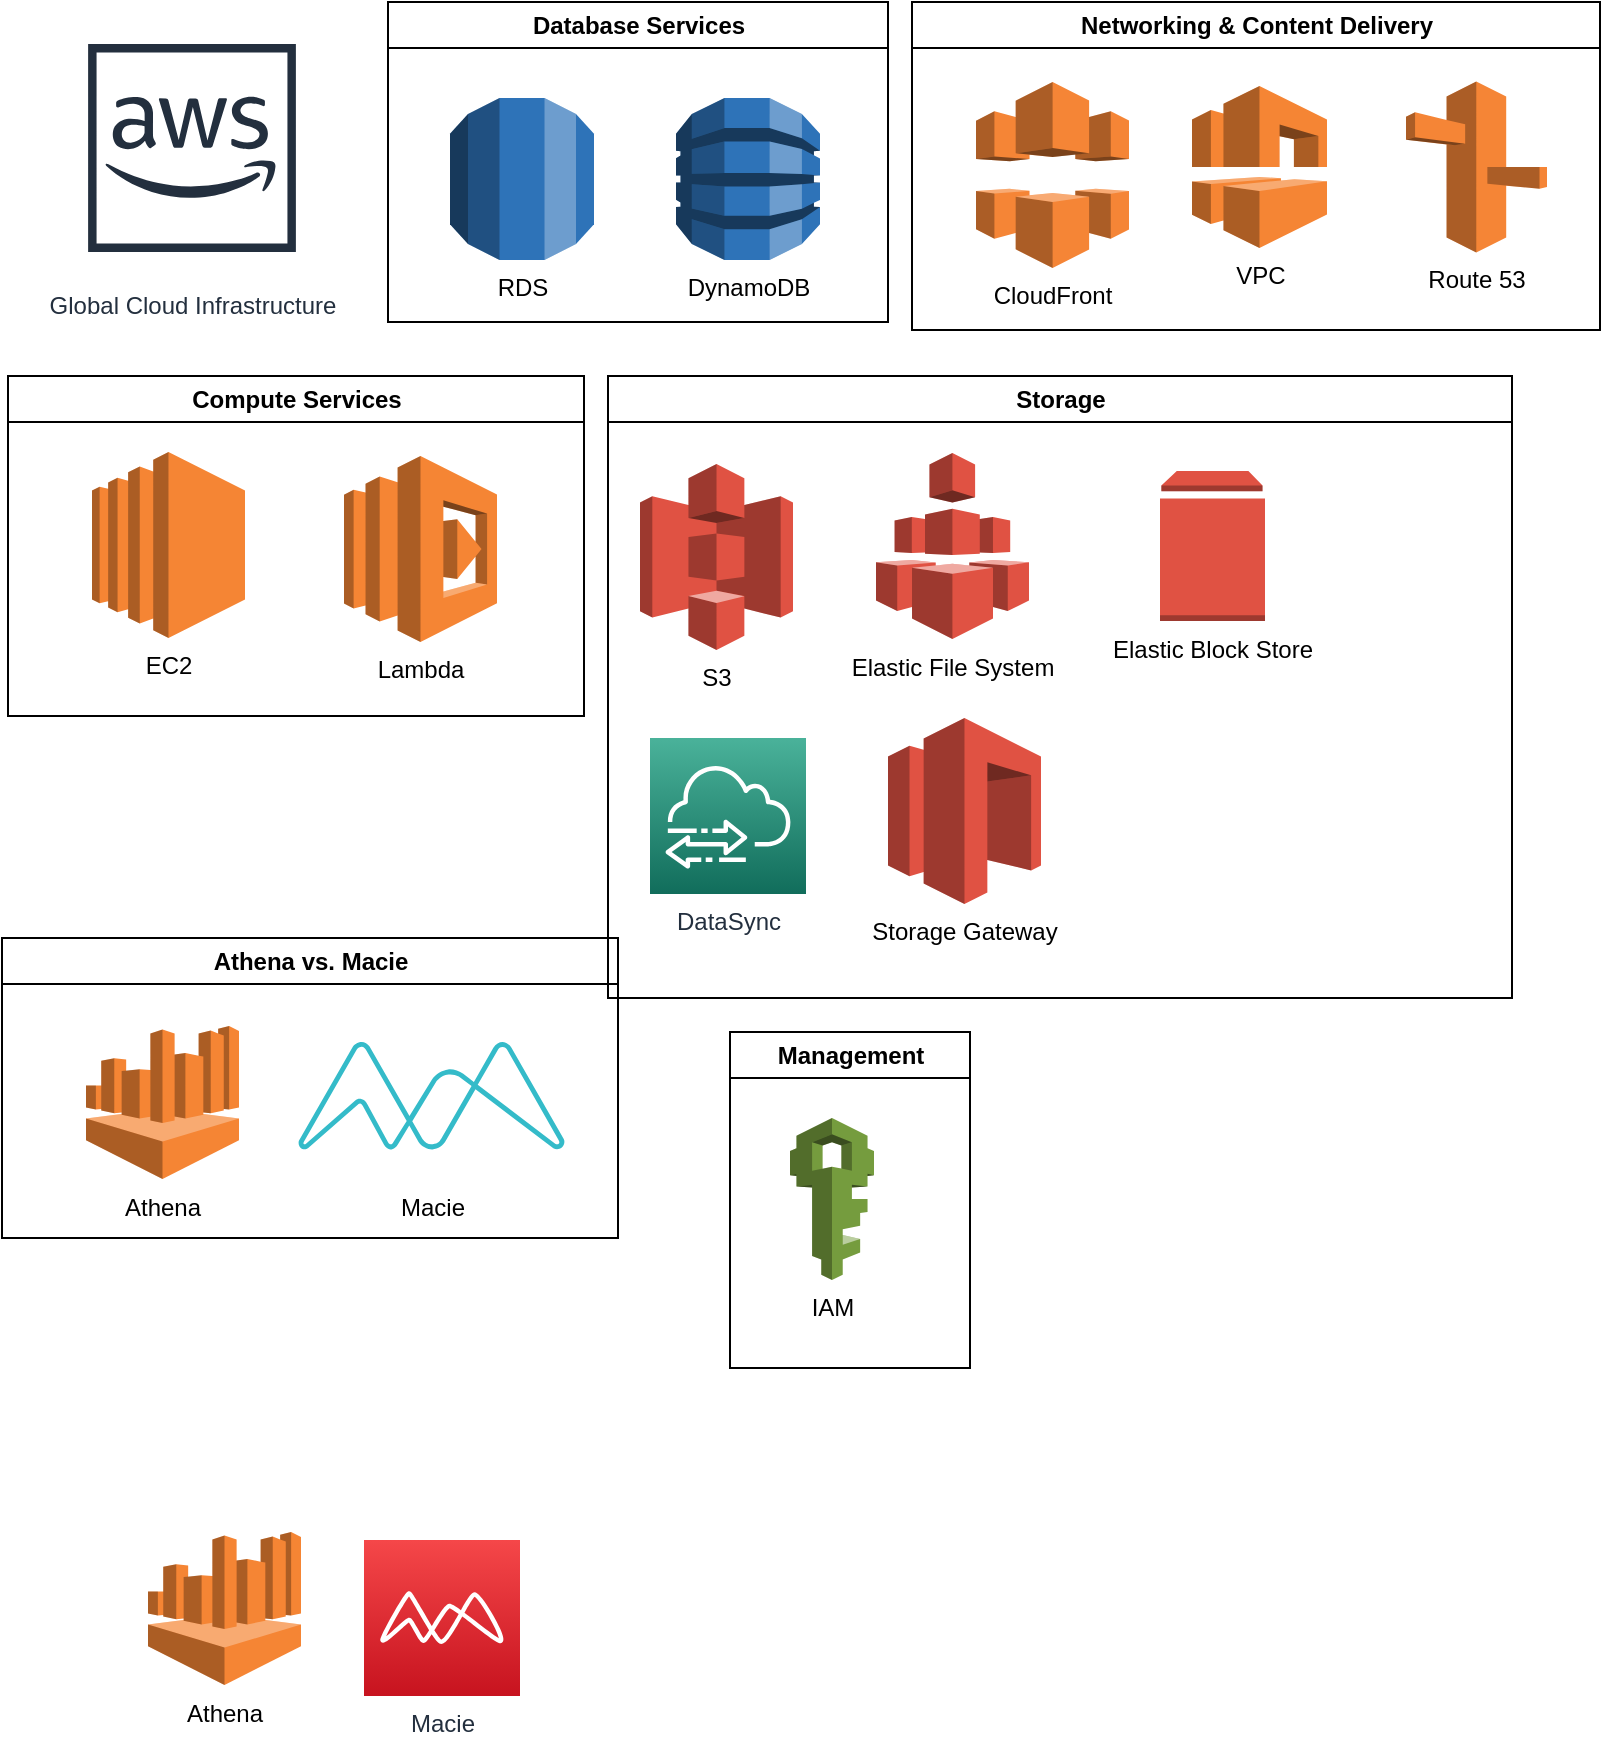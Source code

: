 <mxfile version="20.0.4" type="device" pages="13"><diagram id="g4N0oCwkFkT7qxewQSJN" name="AWS"><mxGraphModel dx="1422" dy="772" grid="0" gridSize="10" guides="1" tooltips="1" connect="1" arrows="1" fold="1" page="1" pageScale="1" pageWidth="850" pageHeight="1100" math="0" shadow="0"><root><mxCell id="0"/><mxCell id="1" parent="0"/><mxCell id="y8fSneac0aJO7haLQj1v-3" value="Networking &amp;amp; Content Delivery" style="swimlane;rounded=0;fontFamily=Helvetica;fontSize=12;fontColor=default;fillColor=none;gradientColor=none;html=1;" parent="1" vertex="1"><mxGeometry x="474" y="24" width="344" height="164" as="geometry"><mxRectangle x="538" y="267" width="211" height="26" as="alternateBounds"/></mxGeometry></mxCell><UserObject label="CloudFront" link="data:page/id,BlqKHv6oDQqikx1qvzH0" id="y8fSneac0aJO7haLQj1v-4"><mxCell style="outlineConnect=0;dashed=0;verticalLabelPosition=bottom;verticalAlign=top;align=center;html=1;shape=mxgraph.aws3.cloudfront;fillColor=#F58536;gradientColor=none;rounded=0;fontFamily=Helvetica;fontSize=12;fontColor=default;" parent="y8fSneac0aJO7haLQj1v-3" vertex="1"><mxGeometry x="32" y="40" width="76.5" height="93" as="geometry"/></mxCell></UserObject><UserObject label="VPC" link="data:page/id,2PMXaUGsAAvPs8_0LfwV" id="OrhXKU8C5kMWmyirEs1M-2"><mxCell style="outlineConnect=0;dashed=0;verticalLabelPosition=bottom;verticalAlign=top;align=center;html=1;shape=mxgraph.aws3.vpc;fillColor=#F58534;gradientColor=none;" parent="y8fSneac0aJO7haLQj1v-3" vertex="1"><mxGeometry x="140" y="42" width="67.5" height="81" as="geometry"/></mxCell></UserObject><mxCell id="oo_U_ErQ7Csq_hcf51TN-1" value="Route 53" style="outlineConnect=0;dashed=0;verticalLabelPosition=bottom;verticalAlign=top;align=center;html=1;shape=mxgraph.aws3.route_53;fillColor=#F58536;gradientColor=none;fontFamily=Helvetica;fontSize=12;fontColor=default;" parent="y8fSneac0aJO7haLQj1v-3" vertex="1"><mxGeometry x="247" y="39.75" width="70.5" height="85.5" as="geometry"/></mxCell><UserObject label="Database Services" link="data:page/id,m-6Jq4R4e-WpC_bq5HKM" id="aaaOjih-PIlaR-qT4jQc-6"><mxCell style="swimlane;fontFamily=Helvetica;fontSize=12;fontColor=default;html=1;" parent="1" vertex="1"><mxGeometry x="212" y="24" width="250" height="160" as="geometry"><mxRectangle x="94" y="452" width="141" height="26" as="alternateBounds"/></mxGeometry></mxCell></UserObject><UserObject label="RDS" id="1pvZy0wDmJ1xIHIeuy4V-1"><mxCell style="outlineConnect=0;dashed=0;verticalLabelPosition=bottom;verticalAlign=top;align=center;html=1;shape=mxgraph.aws3.rds;fillColor=#2E73B8;gradientColor=none;" parent="aaaOjih-PIlaR-qT4jQc-6" vertex="1"><mxGeometry x="31" y="48" width="72" height="81" as="geometry"/></mxCell></UserObject><UserObject label="DynamoDB" id="WSKasKTmZeWhSNLYjZPM-1"><mxCell style="outlineConnect=0;dashed=0;verticalLabelPosition=bottom;verticalAlign=top;align=center;html=1;shape=mxgraph.aws3.dynamo_db;fillColor=#2E73B8;gradientColor=none;fontFamily=Helvetica;fontSize=12;fontColor=default;" parent="aaaOjih-PIlaR-qT4jQc-6" vertex="1"><mxGeometry x="144" y="48" width="72" height="81" as="geometry"/></mxCell></UserObject><mxCell id="gEFHJb9T1h8jvn6G_PKM-2" value="Compute Services" style="swimlane;fontFamily=Helvetica;fontSize=12;fontColor=default;html=1;" parent="1" vertex="1"><mxGeometry x="22" y="211" width="288" height="170" as="geometry"/></mxCell><UserObject label="EC2" link="data:page/id,qrlXNt_7us3KI3_HmokI" id="_Y8awVlVoBUyPaN0zkr--1"><mxCell style="outlineConnect=0;dashed=0;verticalLabelPosition=bottom;verticalAlign=top;align=center;html=1;shape=mxgraph.aws3.ec2;fillColor=#F58534;gradientColor=none;" parent="gEFHJb9T1h8jvn6G_PKM-2" vertex="1"><mxGeometry x="42" y="38" width="76.5" height="93" as="geometry"/></mxCell></UserObject><UserObject label="Lambda" link="data:page/id,qrlXNt_7us3KI3_HmokI" id="y8fSneac0aJO7haLQj1v-1"><mxCell style="outlineConnect=0;dashed=0;verticalLabelPosition=bottom;verticalAlign=top;align=center;html=1;shape=mxgraph.aws3.lambda;fillColor=#F58534;gradientColor=none;rounded=0;fontFamily=Helvetica;fontSize=12;fontColor=default;" parent="gEFHJb9T1h8jvn6G_PKM-2" vertex="1"><mxGeometry x="168" y="40" width="76.5" height="93" as="geometry"/></mxCell></UserObject><UserObject label="Global Cloud Infrastructure" link="data:page/id,eG-T9gngkBtkDU_QO2F8" id="f2oJwdsWrYwYQtBrhnQ4-1"><mxCell style="sketch=0;outlineConnect=0;fontColor=#232F3E;gradientColor=none;strokeColor=#232F3E;fillColor=#ffffff;dashed=0;verticalLabelPosition=bottom;verticalAlign=top;align=center;html=1;fontSize=12;fontStyle=0;aspect=fixed;shape=mxgraph.aws4.resourceIcon;resIcon=mxgraph.aws4.aws_cloud;fontFamily=Helvetica;" parent="1" vertex="1"><mxGeometry x="49" y="32" width="130" height="130" as="geometry"/></mxCell></UserObject><mxCell id="oo_U_ErQ7Csq_hcf51TN-3" value="Management" style="swimlane;fontFamily=Helvetica;fontSize=12;fontColor=default;html=1;" parent="1" vertex="1"><mxGeometry x="383" y="539" width="120" height="168" as="geometry"/></mxCell><UserObject label="IAM" link="data:page/id,AzW-Qjsfigd1hSu0lyFE" id="_Y8awVlVoBUyPaN0zkr--2"><mxCell style="outlineConnect=0;dashed=0;verticalLabelPosition=bottom;verticalAlign=top;align=center;html=1;shape=mxgraph.aws3.iam;fillColor=#759C3E;gradientColor=none;" parent="oo_U_ErQ7Csq_hcf51TN-3" vertex="1"><mxGeometry x="30" y="43" width="42" height="81" as="geometry"/></mxCell></UserObject><mxCell id="oo_U_ErQ7Csq_hcf51TN-5" value="Storage" style="swimlane;fontFamily=Helvetica;fontSize=12;fontColor=default;html=1;" parent="1" vertex="1"><mxGeometry x="322" y="211" width="452" height="311" as="geometry"/></mxCell><UserObject label="S3" link="data:page/id,cy3ZAscBS7-Xr26Mg8VH" id="_Y8awVlVoBUyPaN0zkr--3"><mxCell style="outlineConnect=0;dashed=0;verticalLabelPosition=bottom;verticalAlign=top;align=center;html=1;shape=mxgraph.aws3.s3;fillColor=#E05243;gradientColor=none;" parent="oo_U_ErQ7Csq_hcf51TN-5" vertex="1"><mxGeometry x="16" y="44" width="76.5" height="93" as="geometry"/></mxCell></UserObject><UserObject label="Elastic File System" link="data:page/id,mfCYWMntzsoT-UDgO1zM" id="OrhXKU8C5kMWmyirEs1M-1"><mxCell style="outlineConnect=0;dashed=0;verticalLabelPosition=bottom;verticalAlign=top;align=center;html=1;shape=mxgraph.aws3.efs;fillColor=#E05243;gradientColor=none;" parent="oo_U_ErQ7Csq_hcf51TN-5" vertex="1"><mxGeometry x="134" y="38.5" width="76.5" height="93" as="geometry"/></mxCell></UserObject><UserObject label="Storage Gateway" link="data:page/id,Lw6LWJqE_Ex-kixulPb9" id="iAM9oAJkdL9rgozNovmn-1"><mxCell style="outlineConnect=0;dashed=0;verticalLabelPosition=bottom;verticalAlign=top;align=center;html=1;shape=mxgraph.aws3.storage_gateway;fillColor=#E05243;gradientColor=none;" parent="oo_U_ErQ7Csq_hcf51TN-5" vertex="1"><mxGeometry x="140" y="171" width="76.5" height="93" as="geometry"/></mxCell></UserObject><UserObject label="DataSync" link="data:page/id,YxWeBsPrVb3XEf2F3cx-" id="BSRn5NZC72D8fOXnk4Jp-1"><mxCell style="sketch=0;points=[[0,0,0],[0.25,0,0],[0.5,0,0],[0.75,0,0],[1,0,0],[0,1,0],[0.25,1,0],[0.5,1,0],[0.75,1,0],[1,1,0],[0,0.25,0],[0,0.5,0],[0,0.75,0],[1,0.25,0],[1,0.5,0],[1,0.75,0]];outlineConnect=0;fontColor=#232F3E;gradientColor=#4AB29A;gradientDirection=north;fillColor=#116D5B;strokeColor=#ffffff;dashed=0;verticalLabelPosition=bottom;verticalAlign=top;align=center;html=1;fontSize=12;fontStyle=0;aspect=fixed;shape=mxgraph.aws4.resourceIcon;resIcon=mxgraph.aws4.datasync;" parent="oo_U_ErQ7Csq_hcf51TN-5" vertex="1"><mxGeometry x="21" y="181" width="78" height="78" as="geometry"/></mxCell></UserObject><UserObject label="Elastic Block Store" link="data:page/id,KMixOgESAn7kM8Flag4t" id="lEctd5qOO7cIoRIJNfbT-1"><mxCell style="outlineConnect=0;dashed=0;verticalLabelPosition=bottom;verticalAlign=top;align=center;html=1;shape=mxgraph.aws3.volume;fillColor=#E05243;gradientColor=none;" vertex="1" parent="oo_U_ErQ7Csq_hcf51TN-5"><mxGeometry x="276" y="47.5" width="52.5" height="75" as="geometry"/></mxCell></UserObject><mxCell id="rGZ2SmNa1eMpOFlzn31O-1" value="Athena" style="outlineConnect=0;dashed=0;verticalLabelPosition=bottom;verticalAlign=top;align=center;html=1;shape=mxgraph.aws3.athena;fillColor=#F58534;gradientColor=none;labelBackgroundColor=none;fontSize=12;fontColor=default;strokeColor=default;strokeWidth=1;" parent="1" vertex="1"><mxGeometry x="92" y="789" width="76.5" height="76.5" as="geometry"/></mxCell><mxCell id="rGZ2SmNa1eMpOFlzn31O-4" value="Macie" style="sketch=0;points=[[0,0,0],[0.25,0,0],[0.5,0,0],[0.75,0,0],[1,0,0],[0,1,0],[0.25,1,0],[0.5,1,0],[0.75,1,0],[1,1,0],[0,0.25,0],[0,0.5,0],[0,0.75,0],[1,0.25,0],[1,0.5,0],[1,0.75,0]];outlineConnect=0;fontColor=#232F3E;gradientColor=#F54749;gradientDirection=north;fillColor=#C7131F;strokeColor=#ffffff;dashed=0;verticalLabelPosition=bottom;verticalAlign=top;align=center;html=1;fontSize=12;fontStyle=0;aspect=fixed;shape=mxgraph.aws4.resourceIcon;resIcon=mxgraph.aws4.macie;labelBackgroundColor=none;" parent="1" vertex="1"><mxGeometry x="200" y="793" width="78" height="78" as="geometry"/></mxCell><UserObject label="Athena vs. Macie" link="data:page/id,k_70PLAjKS84uvKC4Hfq" id="0UyQYhmX4IOWlKFn42EI-1"><mxCell style="swimlane;labelBackgroundColor=none;fontSize=12;fontColor=default;strokeColor=default;strokeWidth=1;fillColor=none;gradientColor=none;html=1;" parent="1" vertex="1"><mxGeometry x="19" y="492" width="308" height="150" as="geometry"/></mxCell></UserObject><mxCell id="0UyQYhmX4IOWlKFn42EI-2" value="Athena" style="outlineConnect=0;dashed=0;verticalLabelPosition=bottom;verticalAlign=top;align=center;html=1;shape=mxgraph.aws3.athena;fillColor=#F58534;gradientColor=none;labelBackgroundColor=none;fontSize=12;fontColor=default;strokeColor=default;strokeWidth=1;" parent="0UyQYhmX4IOWlKFn42EI-1" vertex="1"><mxGeometry x="42" y="44" width="76.5" height="76.5" as="geometry"/></mxCell><mxCell id="0UyQYhmX4IOWlKFn42EI-3" value="Macie" style="outlineConnect=0;dashed=0;verticalLabelPosition=bottom;verticalAlign=top;align=center;html=1;shape=mxgraph.aws3.macie;fillColor=#34BBC9;gradientColor=none;pointerEvents=1;labelBackgroundColor=none;fontSize=12;fontColor=default;strokeColor=default;strokeWidth=1;spacingTop=15;" parent="0UyQYhmX4IOWlKFn42EI-1" vertex="1"><mxGeometry x="148" y="52" width="133.5" height="54" as="geometry"/></mxCell></root></mxGraphModel></diagram><diagram id="eG-T9gngkBtkDU_QO2F8" name="Global Cloud Infrastructure"><mxGraphModel dx="1051" dy="687" grid="0" gridSize="10" guides="1" tooltips="1" connect="1" arrows="1" fold="1" page="1" pageScale="1" pageWidth="1100" pageHeight="850" math="0" shadow="0"><root><mxCell id="0"/><mxCell id="1" parent="0"/><mxCell id="Tj9o5Ir18rWelxiNp1H--2" value="" style="rounded=1;whiteSpace=wrap;html=1;labelBackgroundColor=none;fontSize=12;fontColor=default;strokeColor=default;strokeWidth=1;fillColor=none;gradientColor=none;" parent="1" vertex="1"><mxGeometry x="519" y="107" width="530" height="323" as="geometry"/></mxCell><mxCell id="war_XrAgPHkDrMQoebAG-1" value="" style="sketch=0;outlineConnect=0;fontColor=#232F3E;gradientColor=none;strokeColor=#232F3E;fillColor=#ffffff;dashed=0;verticalLabelPosition=bottom;verticalAlign=top;align=center;html=1;fontSize=12;fontStyle=0;aspect=fixed;shape=mxgraph.aws4.resourceIcon;resIcon=mxgraph.aws4.aws_cloud;fontFamily=Helvetica;" parent="1" vertex="1"><mxGeometry x="18" y="30" width="108" height="108" as="geometry"/></mxCell><mxCell id="war_XrAgPHkDrMQoebAG-3" value="Global Cloud Infrastructure" style="text;strokeColor=none;fillColor=none;html=1;fontSize=24;fontStyle=1;verticalAlign=middle;align=left;fontFamily=Helvetica;fontColor=default;" parent="1" vertex="1"><mxGeometry x="141" y="50" width="334" height="40" as="geometry"/></mxCell><mxCell id="war_XrAgPHkDrMQoebAG-4" value="Physical location around the world" style="text;html=1;strokeColor=none;fillColor=none;align=center;verticalAlign=middle;whiteSpace=wrap;rounded=0;fontFamily=Helvetica;fontSize=12;fontColor=default;" parent="1" vertex="1"><mxGeometry x="145" y="225" width="250" height="46" as="geometry"/></mxCell><mxCell id="war_XrAgPHkDrMQoebAG-5" value="Region" style="text;strokeColor=none;fillColor=none;html=1;fontSize=24;fontStyle=1;verticalAlign=middle;align=left;fontFamily=Helvetica;fontColor=default;" parent="1" vertex="1"><mxGeometry x="149" y="182" width="100" height="40" as="geometry"/></mxCell><mxCell id="war_XrAgPHkDrMQoebAG-8" value="Availability Zone" style="text;strokeColor=none;fillColor=none;html=1;fontSize=24;fontStyle=1;verticalAlign=middle;align=left;fontFamily=Helvetica;fontColor=default;" parent="1" vertex="1"><mxGeometry x="169" y="292" width="270" height="38" as="geometry"/></mxCell><mxCell id="69yKGUfWOQXUg6cTKmFX-1" value="Engineered to be isolated from failures." style="text;html=1;strokeColor=none;fillColor=none;align=center;verticalAlign=middle;whiteSpace=wrap;rounded=0;fontFamily=Helvetica;fontSize=12;fontColor=default;" parent="1" vertex="1"><mxGeometry x="169" y="315" width="234" height="49" as="geometry"/></mxCell><mxCell id="8G_PFFybMRg-M5RVW1Hq-2" value="Region" style="rounded=1;arcSize=10;dashed=1;fillColor=none;gradientColor=none;dashPattern=1 1;strokeWidth=2;labelBackgroundColor=none;fontSize=12;fontColor=default;html=1;labelPosition=center;verticalLabelPosition=bottom;align=center;verticalAlign=top;spacingBottom=10;spacingTop=-25;fontStyle=1" parent="1" vertex="1"><mxGeometry x="555" y="147" width="456" height="252" as="geometry"/></mxCell><mxCell id="8G_PFFybMRg-M5RVW1Hq-4" value="" style="rounded=1;arcSize=10;dashed=1;fillColor=none;gradientColor=none;dashPattern=1 1;strokeWidth=2;labelBackgroundColor=none;fontSize=12;fontColor=default;html=1;" parent="1" vertex="1"><mxGeometry x="26.25" y="186.25" width="111.75" height="63.75" as="geometry"/></mxCell><mxCell id="8G_PFFybMRg-M5RVW1Hq-5" value="" style="rounded=1;arcSize=10;dashed=1;strokeColor=#F59D56;fillColor=none;gradientColor=none;dashPattern=8 4;strokeWidth=2;labelBackgroundColor=none;fontSize=12;fontColor=default;html=1;" parent="1" vertex="1"><mxGeometry x="29" y="271" width="112" height="73.75" as="geometry"/></mxCell><mxCell id="EezGDEKUuQW1GE2DQZVL-1" value="Availability Zone" style="rounded=1;arcSize=10;dashed=1;strokeColor=#F59D56;fillColor=none;gradientColor=none;dashPattern=8 4;strokeWidth=2;labelBackgroundColor=none;fontSize=12;fontColor=default;html=1;labelPosition=center;verticalLabelPosition=bottom;align=center;verticalAlign=top;spacingTop=-25;fontStyle=1" parent="1" vertex="1"><mxGeometry x="586" y="177" width="182" height="186" as="geometry"/></mxCell><mxCell id="Tj9o5Ir18rWelxiNp1H--1" value="AWS" style="html=1;verticalLabelPosition=middle;align=left;labelBackgroundColor=none;verticalAlign=bottom;strokeWidth=2;strokeColor=#FF8000;shadow=0;dashed=0;shape=mxgraph.ios7.icons.cloud;fontSize=23;fontColor=#FFFFFF;fillColor=#FF9933;gradientColor=none;labelPosition=center;fontStyle=1;spacingLeft=11;" parent="1" vertex="1"><mxGeometry x="541" y="57" width="124" height="72" as="geometry"/></mxCell><mxCell id="Tj9o5Ir18rWelxiNp1H--3" value="Availability Zone" style="rounded=1;arcSize=10;dashed=1;strokeColor=#F59D56;fillColor=none;gradientColor=none;dashPattern=8 4;strokeWidth=2;labelBackgroundColor=none;fontSize=12;fontColor=default;html=1;labelPosition=center;verticalLabelPosition=bottom;align=center;verticalAlign=top;spacingTop=-25;fontStyle=1" parent="1" vertex="1"><mxGeometry x="800" y="175.5" width="182" height="186" as="geometry"/></mxCell><mxCell id="Tj9o5Ir18rWelxiNp1H--4" value="Data Center" style="verticalLabelPosition=bottom;html=1;verticalAlign=top;strokeWidth=1;align=center;outlineConnect=0;dashed=0;outlineConnect=0;shape=mxgraph.aws3d.dataCenter;strokeColor=#5E5E5E;aspect=fixed;labelBackgroundColor=none;fontSize=12;fontColor=default;fillColor=none;gradientColor=none;" parent="1" vertex="1"><mxGeometry x="600.9" y="226" width="64.1" height="74" as="geometry"/></mxCell><mxCell id="Tj9o5Ir18rWelxiNp1H--5" value="Data Center" style="verticalLabelPosition=bottom;html=1;verticalAlign=top;strokeWidth=1;align=center;outlineConnect=0;dashed=0;outlineConnect=0;shape=mxgraph.aws3d.dataCenter;strokeColor=#5E5E5E;aspect=fixed;labelBackgroundColor=none;fontSize=12;fontColor=default;fillColor=none;gradientColor=none;" parent="1" vertex="1"><mxGeometry x="683.9" y="224" width="64.1" height="74" as="geometry"/></mxCell><mxCell id="Tj9o5Ir18rWelxiNp1H--6" value="Data Center" style="verticalLabelPosition=bottom;html=1;verticalAlign=top;strokeWidth=1;align=center;outlineConnect=0;dashed=0;outlineConnect=0;shape=mxgraph.aws3d.dataCenter;strokeColor=#5E5E5E;aspect=fixed;labelBackgroundColor=none;fontSize=12;fontColor=default;fillColor=none;gradientColor=none;" parent="1" vertex="1"><mxGeometry x="819" y="222" width="64.1" height="74" as="geometry"/></mxCell><mxCell id="Tj9o5Ir18rWelxiNp1H--7" value="Data Center" style="verticalLabelPosition=bottom;html=1;verticalAlign=top;strokeWidth=1;align=center;outlineConnect=0;dashed=0;outlineConnect=0;shape=mxgraph.aws3d.dataCenter;strokeColor=#5E5E5E;aspect=fixed;labelBackgroundColor=none;fontSize=12;fontColor=default;fillColor=none;gradientColor=none;" parent="1" vertex="1"><mxGeometry x="902" y="222" width="64.1" height="74" as="geometry"/></mxCell></root></mxGraphModel></diagram><diagram id="cy3ZAscBS7-Xr26Mg8VH" name="S3"><mxGraphModel dx="1113" dy="727" grid="0" gridSize="10" guides="1" tooltips="1" connect="1" arrows="1" fold="1" page="1" pageScale="1" pageWidth="1100" pageHeight="850" math="0" shadow="0"><root><mxCell id="0"/><mxCell id="1" parent="0"/><UserObject label="" id="uu1kima8d52mU0sqaqbY-1"><mxCell style="outlineConnect=0;dashed=0;verticalLabelPosition=bottom;verticalAlign=top;align=center;html=1;shape=mxgraph.aws3.s3;fillColor=#E05243;gradientColor=none;" parent="1" vertex="1"><mxGeometry x="22" y="26" width="76.5" height="93" as="geometry"/></mxCell></UserObject><mxCell id="uu1kima8d52mU0sqaqbY-4" value="Simple Storage Service (S3)" style="text;strokeColor=none;fillColor=none;html=1;fontSize=24;fontStyle=1;verticalAlign=middle;align=left;fontFamily=Helvetica;fontColor=default;" parent="1" vertex="1"><mxGeometry x="135" y="49" width="100" height="40" as="geometry"/></mxCell><mxCell id="VDySA4cvixmCOwY0uZgX-1" value="&lt;ul&gt;&lt;li&gt;Object based (Just files)&lt;/li&gt;&lt;li&gt;Files can be 0 Bytes to 5 TB&lt;/li&gt;&lt;li&gt;Unlimited storage&lt;/li&gt;&lt;li&gt;Files are stored in buckets&lt;/li&gt;&lt;li&gt;S3 is a universal namespace - names must be globally unique&lt;/li&gt;&lt;ul&gt;&lt;li&gt;https://acloudguru.s3.amazonaws.com&lt;/li&gt;&lt;li&gt;https://acloudguru.us-east-1.amazonaws.com&lt;/li&gt;&lt;/ul&gt;&lt;li&gt;Not suitable to install an operation system or database on&lt;/li&gt;&lt;li&gt;Success uploads respond with &lt;b&gt;200 OK&lt;/b&gt;&lt;/li&gt;&lt;li&gt;You can turn on &lt;b&gt;MFA Delete&lt;/b&gt;&lt;/li&gt;&lt;/ul&gt;" style="text;strokeColor=none;fillColor=none;html=1;whiteSpace=wrap;verticalAlign=middle;overflow=hidden;align=left;" parent="1" vertex="1"><mxGeometry x="10" y="547" width="440" height="166" as="geometry"/></mxCell><mxCell id="VDySA4cvixmCOwY0uZgX-2" value="Exam Tips" style="text;strokeColor=none;fillColor=none;html=1;fontSize=24;fontStyle=1;verticalAlign=middle;align=left;fontFamily=Helvetica;fontColor=default;" parent="1" vertex="1"><mxGeometry x="43" y="519" width="100" height="40" as="geometry"/></mxCell><mxCell id="VDySA4cvixmCOwY0uZgX-3" value="Key Fundamentals" style="text;strokeColor=none;fillColor=none;html=1;fontSize=24;fontStyle=1;verticalAlign=middle;align=left;fontFamily=Helvetica;fontColor=default;" parent="1" vertex="1"><mxGeometry x="453" y="525" width="100" height="40" as="geometry"/></mxCell><mxCell id="VDySA4cvixmCOwY0uZgX-4" value="&lt;ul&gt;&lt;li&gt;Key&lt;br&gt;&lt;/li&gt;&lt;li&gt;Value&lt;/li&gt;&lt;li&gt;Version ID&lt;/li&gt;&lt;li&gt;Metadata&lt;/li&gt;&lt;li&gt;Subresources:&lt;/li&gt;&lt;ul&gt;&lt;li&gt;Access Control Lists&lt;/li&gt;&lt;li&gt;Torrent&lt;/li&gt;&lt;/ul&gt;&lt;li&gt;&quot;Read after Writes Consistency&quot; for PUTs of new Objects&lt;/li&gt;&lt;li&gt;&quot;Eventual Consistency&quot; for overwrites and deletes&lt;/li&gt;&lt;/ul&gt;" style="text;strokeColor=none;fillColor=none;html=1;whiteSpace=wrap;verticalAlign=middle;overflow=hidden;" parent="1" vertex="1"><mxGeometry x="470" y="555" width="350" height="156" as="geometry"/></mxCell><mxCell id="VDySA4cvixmCOwY0uZgX-6" value="Storage Classes" style="text;strokeColor=none;fillColor=none;html=1;fontSize=24;fontStyle=1;verticalAlign=middle;align=left;fontFamily=Helvetica;fontColor=default;" parent="1" vertex="1"><mxGeometry x="25" y="126" width="222" height="40" as="geometry"/></mxCell><mxCell id="VDySA4cvixmCOwY0uZgX-8" value="S3 Standard" style="text;strokeColor=none;fillColor=none;html=1;fontSize=17;fontStyle=1;verticalAlign=middle;align=left;fontFamily=Helvetica;fontColor=default;" parent="1" vertex="1"><mxGeometry x="79" y="180" width="72" height="40" as="geometry"/></mxCell><mxCell id="VDySA4cvixmCOwY0uZgX-11" value="S3 - IA" style="text;strokeColor=none;fillColor=none;html=1;fontSize=17;fontStyle=1;verticalAlign=middle;align=left;fontFamily=Helvetica;fontColor=default;" parent="1" vertex="1"><mxGeometry x="345" y="176" width="72" height="40" as="geometry"/></mxCell><mxCell id="VDySA4cvixmCOwY0uZgX-13" value="S3 One Zone - IA" style="text;strokeColor=none;fillColor=none;html=1;fontSize=17;fontStyle=1;verticalAlign=middle;align=left;fontFamily=Helvetica;fontColor=default;" parent="1" vertex="1"><mxGeometry x="569" y="180" width="176" height="36" as="geometry"/></mxCell><mxCell id="VDySA4cvixmCOwY0uZgX-15" value="S3 Intelligent Tiering" style="text;strokeColor=none;fillColor=none;html=1;fontSize=17;fontStyle=1;verticalAlign=middle;align=left;fontFamily=Helvetica;fontColor=default;" parent="1" vertex="1"><mxGeometry x="79" y="343" width="72" height="40" as="geometry"/></mxCell><mxCell id="VDySA4cvixmCOwY0uZgX-17" value="S3 Glacier" style="text;strokeColor=none;fillColor=none;html=1;fontSize=17;fontStyle=1;verticalAlign=middle;align=left;fontFamily=Helvetica;fontColor=default;" parent="1" vertex="1"><mxGeometry x="355" y="342" width="72" height="40" as="geometry"/></mxCell><mxCell id="VDySA4cvixmCOwY0uZgX-19" value="S3 Glacier Deep Archive" style="text;strokeColor=none;fillColor=none;html=1;fontSize=17;fontStyle=1;verticalAlign=middle;align=left;fontFamily=Helvetica;fontColor=default;" parent="1" vertex="1"><mxGeometry x="582" y="333" width="200" height="40" as="geometry"/></mxCell><mxCell id="VDySA4cvixmCOwY0uZgX-28" value="Infrequently accessed" style="text;html=1;strokeColor=none;fillColor=none;align=left;verticalAlign=middle;whiteSpace=wrap;rounded=0;fontSize=12;" parent="1" vertex="1"><mxGeometry x="343" y="217" width="202" height="26" as="geometry"/></mxCell><mxCell id="VDySA4cvixmCOwY0uZgX-29" value="Will switch which tier you use automatically.&lt;br&gt;" style="text;html=1;strokeColor=none;fillColor=none;align=left;verticalAlign=middle;whiteSpace=wrap;rounded=0;fontSize=12;" parent="1" vertex="1"><mxGeometry x="72" y="390" width="214" height="59" as="geometry"/></mxCell><mxCell id="VDySA4cvixmCOwY0uZgX-32" value="Configure retrieval time from minutes to hours" style="text;html=1;strokeColor=none;fillColor=none;align=left;verticalAlign=middle;whiteSpace=wrap;rounded=0;fontSize=12;" parent="1" vertex="1"><mxGeometry x="335" y="391.5" width="172" height="53" as="geometry"/></mxCell><mxCell id="VDySA4cvixmCOwY0uZgX-33" value="Even cheaper the IA, because you only pay for one zone (no resilliancy)" style="text;html=1;strokeColor=none;fillColor=none;align=left;verticalAlign=middle;whiteSpace=wrap;rounded=0;fontSize=12;" parent="1" vertex="1"><mxGeometry x="575" y="214" width="214" height="54" as="geometry"/></mxCell><mxCell id="VDySA4cvixmCOwY0uZgX-34" value="Lowest cost&lt;br&gt;Retrieval time of 12 hours is acceptable" style="text;html=1;strokeColor=none;fillColor=none;align=left;verticalAlign=middle;whiteSpace=wrap;rounded=0;fontSize=12;" parent="1" vertex="1"><mxGeometry x="582" y="357" width="220" height="63" as="geometry"/></mxCell><mxCell id="VDySA4cvixmCOwY0uZgX-35" value="99.99% availability&lt;br&gt;100.0% durability&lt;br&gt;Stored redundantly across multiple facilities, and designed to sustain the loss of 2 facilities concurrently" style="text;html=1;strokeColor=none;fillColor=none;align=left;verticalAlign=middle;whiteSpace=wrap;rounded=0;fontSize=12;" parent="1" vertex="1"><mxGeometry x="72" y="226" width="200" height="76" as="geometry"/></mxCell><mxCell id="Kk2jlb7Sxxm9UcDbGL4--1" value="Exam Tip:&lt;br&gt;&lt;span style=&quot;font-weight: normal;&quot;&gt;Read S3 FAQs before taking exam!&lt;/span&gt;" style="shape=note;whiteSpace=wrap;html=1;backgroundOutline=1;darkOpacity=0.05;rounded=0;fontFamily=Helvetica;fontSize=12;fontColor=default;fillColor=#33FFFF;gradientColor=none;align=left;strokeWidth=1;opacity=20;fontStyle=1" parent="1" vertex="1"><mxGeometry x="525" y="58" width="216" height="58" as="geometry"/></mxCell><mxCell id="k2G5EVcKsNAiFan7ajaw-1" value="" style="shape=note;whiteSpace=wrap;html=1;backgroundOutline=1;darkOpacity=0.05;rounded=0;fontFamily=Helvetica;fontSize=12;fontColor=default;fillColor=#33FFFF;gradientColor=none;align=left;strokeWidth=1;opacity=20;fontStyle=1" parent="1" vertex="1"><mxGeometry x="17" y="513" width="370" height="225" as="geometry"/></mxCell><mxCell id="EHmJbTTaLzNVnmk0Ouc_-8" value="&lt;span style=&quot;font-weight: normal; font-size: 15px;&quot;&gt;mybucket&lt;/span&gt;/folder1/subfolder1&lt;span style=&quot;font-weight: normal; font-size: 15px;&quot;&gt;/myfile.jpg -&amp;gt; folder1/subfolder1&lt;/span&gt;" style="text;strokeColor=none;fillColor=none;html=1;fontSize=15;fontStyle=1;verticalAlign=middle;align=left;fontFamily=Helvetica;fontColor=default;" parent="1" vertex="1"><mxGeometry x="862.5" y="223.5" width="514" height="44" as="geometry"/></mxCell><mxCell id="EHmJbTTaLzNVnmk0Ouc_-9" value="S3 Prefixes" style="text;strokeColor=none;fillColor=none;html=1;fontSize=17;fontStyle=1;verticalAlign=middle;align=left;fontFamily=Helvetica;fontColor=default;" parent="1" vertex="1"><mxGeometry x="867" y="154" width="98" height="32" as="geometry"/></mxCell><mxCell id="EHmJbTTaLzNVnmk0Ouc_-12" value="More prefixes = better performance" style="rounded=0;whiteSpace=wrap;html=1;labelBackgroundColor=none;fontSize=12;fontColor=default;strokeColor=default;strokeWidth=1;fillColor=#33FFFF;gradientColor=none;opacity=20;align=left;" parent="1" vertex="1"><mxGeometry x="930.75" y="195" width="210" height="22" as="geometry"/></mxCell><mxCell id="EHmJbTTaLzNVnmk0Ouc_-17" style="edgeStyle=none;rounded=0;orthogonalLoop=1;jettySize=auto;html=1;fontSize=15;startArrow=classic;startFill=1;" parent="1" source="EHmJbTTaLzNVnmk0Ouc_-13" target="EHmJbTTaLzNVnmk0Ouc_-14" edge="1"><mxGeometry relative="1" as="geometry"/></mxCell><mxCell id="EHmJbTTaLzNVnmk0Ouc_-13" value="KMS" style="outlineConnect=0;dashed=0;verticalLabelPosition=bottom;verticalAlign=top;align=center;html=1;shape=mxgraph.aws3.kms;fillColor=#759C3E;gradientColor=none;fontSize=12;strokeColor=default;" parent="1" vertex="1"><mxGeometry x="1300" y="252" width="76.5" height="93" as="geometry"/></mxCell><mxCell id="EHmJbTTaLzNVnmk0Ouc_-14" value="S3 Bucket" style="outlineConnect=0;dashed=0;verticalLabelPosition=bottom;verticalAlign=top;align=center;html=1;shape=mxgraph.aws3.bucket_with_objects;fillColor=#E05243;gradientColor=none;fontSize=12;strokeColor=default;" parent="1" vertex="1"><mxGeometry x="1498.5" y="252" width="84" height="90" as="geometry"/></mxCell><mxCell id="EHmJbTTaLzNVnmk0Ouc_-16" style="rounded=0;orthogonalLoop=1;jettySize=auto;html=1;fontSize=15;startArrow=classic;startFill=1;" parent="1" source="EHmJbTTaLzNVnmk0Ouc_-15" target="EHmJbTTaLzNVnmk0Ouc_-13" edge="1"><mxGeometry relative="1" as="geometry"/></mxCell><mxCell id="EHmJbTTaLzNVnmk0Ouc_-15" value="" style="sketch=0;outlineConnect=0;fontColor=#232F3E;gradientColor=none;fillColor=#232F3D;strokeColor=none;dashed=0;verticalLabelPosition=bottom;verticalAlign=top;align=center;html=1;fontSize=12;fontStyle=0;aspect=fixed;pointerEvents=1;shape=mxgraph.aws4.user;" parent="1" vertex="1"><mxGeometry x="1394.5" y="76" width="78" height="78" as="geometry"/></mxCell><mxCell id="EHmJbTTaLzNVnmk0Ouc_-18" value="GenerateDataKey (upload)&lt;br&gt;Decypt (download)" style="text;html=1;strokeColor=none;fillColor=none;align=left;verticalAlign=middle;whiteSpace=wrap;rounded=0;fontSize=12;fontColor=default;" parent="1" vertex="1"><mxGeometry x="1472.5" y="90" width="166.5" height="54" as="geometry"/></mxCell><mxCell id="EHmJbTTaLzNVnmk0Ouc_-20" value="KMS" style="text;strokeColor=none;fillColor=none;html=1;fontSize=17;fontStyle=1;verticalAlign=middle;align=left;fontFamily=Helvetica;fontColor=default;" parent="1" vertex="1"><mxGeometry x="1304.5" y="88" width="72" height="40" as="geometry"/></mxCell><mxCell id="EHmJbTTaLzNVnmk0Ouc_-21" value="KMS has request limits!&lt;br&gt;You cannot increase the quota!" style="rounded=0;whiteSpace=wrap;html=1;labelBackgroundColor=none;fontSize=12;fontColor=default;strokeColor=default;strokeWidth=1;fillColor=#33FFFF;gradientColor=none;opacity=20;align=left;" parent="1" vertex="1"><mxGeometry x="1433.5" y="167" width="176" height="50" as="geometry"/></mxCell><mxCell id="EHmJbTTaLzNVnmk0Ouc_-22" value="Multipart Uploads" style="text;strokeColor=none;fillColor=none;html=1;fontSize=17;fontStyle=1;verticalAlign=middle;align=left;fontFamily=Helvetica;fontColor=default;" parent="1" vertex="1"><mxGeometry x="911.25" y="486" width="149.75" height="24" as="geometry"/></mxCell><mxCell id="EHmJbTTaLzNVnmk0Ouc_-23" value="Performance" style="text;strokeColor=none;fillColor=none;html=1;fontSize=25;fontStyle=1;verticalAlign=middle;align=left;fontFamily=Helvetica;fontColor=default;" parent="1" vertex="1"><mxGeometry x="853" y="83" width="170" height="50" as="geometry"/></mxCell><mxCell id="EHmJbTTaLzNVnmk0Ouc_-24" value="" style="outlineConnect=0;dashed=0;verticalLabelPosition=bottom;verticalAlign=top;align=center;html=1;shape=mxgraph.aws3.object;fillColor=#E05243;gradientColor=none;fontSize=25;strokeColor=default;" parent="1" vertex="1"><mxGeometry x="901" y="609" width="42" height="45" as="geometry"/></mxCell><mxCell id="EHmJbTTaLzNVnmk0Ouc_-25" value="" style="outlineConnect=0;dashed=0;verticalLabelPosition=bottom;verticalAlign=top;align=center;html=1;shape=mxgraph.aws3.bucket_with_objects;fillColor=#E05243;gradientColor=none;fontSize=12;strokeColor=default;" parent="1" vertex="1"><mxGeometry x="1162" y="652" width="84" height="90" as="geometry"/></mxCell><mxCell id="EHmJbTTaLzNVnmk0Ouc_-39" style="edgeStyle=none;rounded=0;orthogonalLoop=1;jettySize=auto;html=1;entryX=0.145;entryY=0.145;entryDx=0;entryDy=0;entryPerimeter=0;fontSize=25;startArrow=none;startFill=0;" parent="1" source="EHmJbTTaLzNVnmk0Ouc_-27" target="EHmJbTTaLzNVnmk0Ouc_-38" edge="1"><mxGeometry relative="1" as="geometry"/></mxCell><mxCell id="EHmJbTTaLzNVnmk0Ouc_-27" value="" style="outlineConnect=0;dashed=0;verticalLabelPosition=bottom;verticalAlign=top;align=center;html=1;shape=mxgraph.aws3.object;fillColor=#E05243;gradientColor=none;fontSize=25;strokeColor=default;" parent="1" vertex="1"><mxGeometry x="1015.27" y="539" width="17.73" height="19" as="geometry"/></mxCell><mxCell id="EHmJbTTaLzNVnmk0Ouc_-40" style="edgeStyle=none;rounded=0;orthogonalLoop=1;jettySize=auto;html=1;fontSize=25;startArrow=none;startFill=0;" parent="1" source="EHmJbTTaLzNVnmk0Ouc_-28" target="EHmJbTTaLzNVnmk0Ouc_-38" edge="1"><mxGeometry relative="1" as="geometry"/></mxCell><mxCell id="EHmJbTTaLzNVnmk0Ouc_-28" value="" style="outlineConnect=0;dashed=0;verticalLabelPosition=bottom;verticalAlign=top;align=center;html=1;shape=mxgraph.aws3.object;fillColor=#E05243;gradientColor=none;fontSize=25;strokeColor=default;" parent="1" vertex="1"><mxGeometry x="1015.27" y="569" width="17.73" height="19" as="geometry"/></mxCell><mxCell id="EHmJbTTaLzNVnmk0Ouc_-41" style="edgeStyle=none;rounded=0;orthogonalLoop=1;jettySize=auto;html=1;entryX=0.145;entryY=0.855;entryDx=0;entryDy=0;entryPerimeter=0;fontSize=25;startArrow=none;startFill=0;" parent="1" source="EHmJbTTaLzNVnmk0Ouc_-31" target="EHmJbTTaLzNVnmk0Ouc_-38" edge="1"><mxGeometry relative="1" as="geometry"/></mxCell><mxCell id="EHmJbTTaLzNVnmk0Ouc_-31" value="" style="outlineConnect=0;dashed=0;verticalLabelPosition=bottom;verticalAlign=top;align=center;html=1;shape=mxgraph.aws3.object;fillColor=#E05243;gradientColor=none;fontSize=25;strokeColor=default;" parent="1" vertex="1"><mxGeometry x="1015.27" y="599" width="17.73" height="19" as="geometry"/></mxCell><mxCell id="EHmJbTTaLzNVnmk0Ouc_-36" value="" style="endArrow=classic;html=1;rounded=0;fontSize=25;" parent="1" edge="1"><mxGeometry width="50" height="50" relative="1" as="geometry"><mxPoint x="952" y="618" as="sourcePoint"/><mxPoint x="997" y="588" as="targetPoint"/></mxGeometry></mxCell><mxCell id="EHmJbTTaLzNVnmk0Ouc_-37" value="" style="line;strokeWidth=1;direction=south;html=1;perimeter=backbonePerimeter;points=[];outlineConnect=0;fontSize=25;fillColor=#FFFF00;dashed=1;" parent="1" vertex="1"><mxGeometry x="1098" y="532" width="10" height="160" as="geometry"/></mxCell><mxCell id="EHmJbTTaLzNVnmk0Ouc_-42" style="edgeStyle=none;rounded=0;orthogonalLoop=1;jettySize=auto;html=1;fontSize=25;startArrow=none;startFill=0;" parent="1" source="EHmJbTTaLzNVnmk0Ouc_-38" target="EHmJbTTaLzNVnmk0Ouc_-25" edge="1"><mxGeometry relative="1" as="geometry"/></mxCell><mxCell id="EHmJbTTaLzNVnmk0Ouc_-38" value="" style="outlineConnect=0;dashed=0;verticalLabelPosition=bottom;verticalAlign=top;align=center;html=1;shape=mxgraph.aws3.object;fillColor=#E05243;gradientColor=none;fontSize=25;strokeColor=default;" parent="1" vertex="1"><mxGeometry x="1179" y="551" width="42" height="45" as="geometry"/></mxCell><mxCell id="EHmJbTTaLzNVnmk0Ouc_-43" value="Byte Range Fetches" style="text;strokeColor=none;fillColor=none;html=1;fontSize=17;fontStyle=1;verticalAlign=middle;align=left;fontFamily=Helvetica;fontColor=default;" parent="1" vertex="1"><mxGeometry x="1384" y="490" width="164" height="36" as="geometry"/></mxCell><mxCell id="EHmJbTTaLzNVnmk0Ouc_-44" value="Same, but for downloading" style="text;html=1;strokeColor=none;fillColor=none;align=left;verticalAlign=middle;whiteSpace=wrap;rounded=0;fontSize=12;fontColor=default;dashed=1;" parent="1" vertex="1"><mxGeometry x="1400" y="572" width="158" height="82" as="geometry"/></mxCell><mxCell id="EHmJbTTaLzNVnmk0Ouc_-46" value="Use for files over 100 MB.&lt;br&gt;Must be used for files over 5 GB" style="rounded=0;whiteSpace=wrap;html=1;labelBackgroundColor=none;fontSize=12;fontColor=default;strokeColor=default;strokeWidth=1;fillColor=#33FFFF;gradientColor=none;opacity=20;align=left;" parent="1" vertex="1"><mxGeometry x="920" y="712" width="228" height="40" as="geometry"/></mxCell><mxCell id="EHmJbTTaLzNVnmk0Ouc_-47" value="Both of these increase performance" style="rounded=0;whiteSpace=wrap;html=1;labelBackgroundColor=none;fontSize=12;fontColor=default;strokeColor=default;strokeWidth=1;fillColor=#33FFFF;gradientColor=none;opacity=20;align=left;" parent="1" vertex="1"><mxGeometry x="1106" y="456" width="210" height="22" as="geometry"/></mxCell><mxCell id="EHmJbTTaLzNVnmk0Ouc_-48" value="" style="endArrow=none;dashed=1;html=1;rounded=0;fontSize=12;entryX=0;entryY=0.5;entryDx=0;entryDy=0;" parent="1" source="EHmJbTTaLzNVnmk0Ouc_-22" target="EHmJbTTaLzNVnmk0Ouc_-47" edge="1"><mxGeometry width="50" height="50" relative="1" as="geometry"><mxPoint x="1319" y="432" as="sourcePoint"/><mxPoint x="1369" y="382" as="targetPoint"/></mxGeometry></mxCell><mxCell id="EHmJbTTaLzNVnmk0Ouc_-49" value="" style="endArrow=none;dashed=1;html=1;rounded=0;fontSize=12;entryX=1;entryY=0.5;entryDx=0;entryDy=0;" parent="1" source="EHmJbTTaLzNVnmk0Ouc_-43" target="EHmJbTTaLzNVnmk0Ouc_-47" edge="1"><mxGeometry width="50" height="50" relative="1" as="geometry"><mxPoint x="1319" y="432" as="sourcePoint"/><mxPoint x="1369" y="382" as="targetPoint"/></mxGeometry></mxCell><mxCell id="EHmJbTTaLzNVnmk0Ouc_-50" value="Object Lock" style="text;strokeColor=none;fillColor=none;html=1;fontSize=17;fontStyle=1;verticalAlign=middle;align=left;fontFamily=Helvetica;fontColor=default;" parent="1" vertex="1"><mxGeometry x="1732" y="109.5" width="106.5" height="40" as="geometry"/></mxCell><mxCell id="EHmJbTTaLzNVnmk0Ouc_-53" value="Use S3 Object Lock using WORM model (write once read many)" style="rounded=0;whiteSpace=wrap;html=1;labelBackgroundColor=none;fontSize=12;fontColor=default;strokeColor=default;strokeWidth=1;fillColor=#33FFFF;gradientColor=none;opacity=20;align=left;" parent="1" vertex="1"><mxGeometry x="1655.5" y="151" width="184" height="56" as="geometry"/></mxCell><mxCell id="EHmJbTTaLzNVnmk0Ouc_-54" value="Governance Mode" style="text;strokeColor=none;fillColor=none;html=1;fontSize=17;fontStyle=1;verticalAlign=middle;align=left;fontFamily=Helvetica;fontColor=default;" parent="1" vertex="1"><mxGeometry x="2236" y="82" width="156" height="40" as="geometry"/></mxCell><mxCell id="EHmJbTTaLzNVnmk0Ouc_-55" value="Compliance Mode" style="text;strokeColor=none;fillColor=none;html=1;fontSize=17;fontStyle=1;verticalAlign=middle;align=left;fontFamily=Helvetica;fontColor=default;" parent="1" vertex="1"><mxGeometry x="2480" y="82" width="186.5" height="40" as="geometry"/></mxCell><mxCell id="EHmJbTTaLzNVnmk0Ouc_-56" value="Applied per object OR per bucket" style="rounded=0;whiteSpace=wrap;html=1;labelBackgroundColor=none;fontSize=12;fontColor=default;strokeColor=default;strokeWidth=1;fillColor=#33FFFF;gradientColor=none;opacity=20;align=left;" parent="1" vertex="1"><mxGeometry x="1655.5" y="221" width="182" height="22" as="geometry"/></mxCell><mxCell id="v9mV0Dx85pqSbwl-eBx5-10" value="" style="points=[[0,0.5,0],[0.24,0,0],[0.5,0.28,0],[0.995,0.475,0],[0.5,0.72,0],[0.24,1,0]];verticalLabelPosition=bottom;sketch=0;html=1;verticalAlign=top;aspect=fixed;align=center;pointerEvents=1;shape=mxgraph.cisco19.key;fillColor=#3F8624;strokeColor=none;fontSize=12;" parent="1" vertex="1"><mxGeometry x="2318" y="174.25" width="50" height="22.5" as="geometry"/></mxCell><mxCell id="v9mV0Dx85pqSbwl-eBx5-11" value="" style="sketch=0;outlineConnect=0;fontColor=#232F3E;gradientColor=none;fillColor=#232F3D;strokeColor=none;dashed=0;verticalLabelPosition=bottom;verticalAlign=top;align=center;html=1;fontSize=12;fontStyle=0;aspect=fixed;pointerEvents=1;shape=mxgraph.aws4.user;" parent="1" vertex="1"><mxGeometry x="2228" y="143.75" width="78" height="78" as="geometry"/></mxCell><mxCell id="v9mV0Dx85pqSbwl-eBx5-13" value="" style="sketch=0;outlineConnect=0;fontColor=#232F3E;gradientColor=none;fillColor=#3F8624;strokeColor=none;dashed=0;verticalLabelPosition=bottom;verticalAlign=top;align=center;html=1;fontSize=12;fontStyle=0;aspect=fixed;pointerEvents=1;shape=mxgraph.aws4.bucket;" parent="1" vertex="1"><mxGeometry x="2383" y="146.5" width="75" height="78" as="geometry"/></mxCell><mxCell id="v9mV0Dx85pqSbwl-eBx5-14" value="" style="sketch=0;outlineConnect=0;fontColor=#232F3E;gradientColor=none;fillColor=#232F3D;strokeColor=none;dashed=0;verticalLabelPosition=bottom;verticalAlign=top;align=center;html=1;fontSize=12;fontStyle=0;aspect=fixed;pointerEvents=1;shape=mxgraph.aws4.user;" parent="1" vertex="1"><mxGeometry x="2527.5" y="139" width="78" height="78" as="geometry"/></mxCell><mxCell id="v9mV0Dx85pqSbwl-eBx5-15" value="" style="shape=mxgraph.signs.safety.no;html=1;pointerEvents=1;fillColor=#FF0000;strokeColor=none;verticalLabelPosition=bottom;verticalAlign=top;align=center;fontSize=12;opacity=60;" parent="1" vertex="1"><mxGeometry x="2507.75" y="124" width="117.5" height="117.5" as="geometry"/></mxCell><mxCell id="v9mV0Dx85pqSbwl-eBx5-16" value="Need special permissions to change or modify" style="rounded=0;whiteSpace=wrap;html=1;labelBackgroundColor=none;fontSize=12;fontColor=default;strokeColor=default;strokeWidth=1;fillColor=#33FFFF;gradientColor=none;opacity=20;align=left;" parent="1" vertex="1"><mxGeometry x="2225" y="241.5" width="236" height="46" as="geometry"/></mxCell><mxCell id="v9mV0Dx85pqSbwl-eBx5-17" value="Nobody at all can change or modify" style="rounded=0;whiteSpace=wrap;html=1;labelBackgroundColor=none;fontSize=12;fontColor=default;strokeColor=default;strokeWidth=1;fillColor=#33FFFF;gradientColor=none;opacity=20;align=left;" parent="1" vertex="1"><mxGeometry x="2492" y="255" width="206" height="20" as="geometry"/></mxCell><mxCell id="v9mV0Dx85pqSbwl-eBx5-18" style="edgeStyle=none;rounded=0;orthogonalLoop=1;jettySize=auto;html=1;exitX=1;exitY=0.5;exitDx=0;exitDy=0;fontSize=12;startArrow=none;startFill=0;" parent="1" source="EHmJbTTaLzNVnmk0Ouc_-54" target="EHmJbTTaLzNVnmk0Ouc_-54" edge="1"><mxGeometry relative="1" as="geometry"/></mxCell><mxCell id="v9mV0Dx85pqSbwl-eBx5-20" value="" style="outlineConnect=0;dashed=0;verticalLabelPosition=bottom;verticalAlign=top;align=center;html=1;shape=mxgraph.aws3.object;fillColor=#E05243;gradientColor=none;fontSize=12;strokeColor=#CC0000;strokeWidth=1;" parent="1" vertex="1"><mxGeometry x="1655.5" y="89.5" width="42" height="45" as="geometry"/></mxCell><mxCell id="v9mV0Dx85pqSbwl-eBx5-19" value="" style="shape=image;html=1;verticalAlign=top;verticalLabelPosition=bottom;labelBackgroundColor=#ffffff;imageAspect=0;aspect=fixed;image=https://cdn4.iconfinder.com/data/icons/ionicons/512/icon-locked-128.png;fontSize=12;strokeColor=#CC0000;strokeWidth=1;fillColor=#FF0000;" parent="1" vertex="1"><mxGeometry x="1682.5" y="102" width="47.5" height="47.5" as="geometry"/></mxCell><mxCell id="v9mV0Dx85pqSbwl-eBx5-21" value="S3 Glacier Vault Lock" style="text;strokeColor=none;fillColor=none;html=1;fontSize=17;fontStyle=1;verticalAlign=middle;align=left;fontFamily=Helvetica;fontColor=default;" parent="1" vertex="1"><mxGeometry x="1974.75" y="134.5" width="178" height="40" as="geometry"/></mxCell><mxCell id="v9mV0Dx85pqSbwl-eBx5-22" value="Can specify WORM policy. Once locked, can't be changed" style="rounded=0;whiteSpace=wrap;html=1;labelBackgroundColor=none;fontSize=12;fontColor=default;strokeColor=default;strokeWidth=1;fillColor=#33FFFF;gradientColor=none;opacity=20;align=left;" parent="1" vertex="1"><mxGeometry x="1921.5" y="181" width="212" height="40" as="geometry"/></mxCell><mxCell id="Jio_eNOENT-_UUjmbCyI-38" value="" style="sketch=0;outlineConnect=0;fontColor=#232F3E;gradientColor=none;fillColor=#3F8624;strokeColor=none;dashed=0;verticalLabelPosition=bottom;verticalAlign=top;align=center;html=1;fontSize=12;fontStyle=0;aspect=fixed;pointerEvents=1;shape=mxgraph.aws4.intelligent_tiering;labelBackgroundColor=none;fontFamily=Helvetica;" parent="1" vertex="1"><mxGeometry x="22" y="338" width="46.15" height="48" as="geometry"/></mxCell><mxCell id="Jio_eNOENT-_UUjmbCyI-39" value="" style="sketch=0;outlineConnect=0;fontColor=#232F3E;gradientColor=none;fillColor=#3F8624;strokeColor=none;dashed=0;verticalLabelPosition=bottom;verticalAlign=top;align=center;html=1;fontSize=12;fontStyle=0;aspect=fixed;pointerEvents=1;shape=mxgraph.aws4.standard_ia;labelBackgroundColor=none;fontFamily=Helvetica;" parent="1" vertex="1"><mxGeometry x="288.85" y="173" width="46.15" height="48" as="geometry"/></mxCell><mxCell id="Jio_eNOENT-_UUjmbCyI-41" value="" style="sketch=0;outlineConnect=0;fontColor=#232F3E;gradientColor=none;fillColor=#3F8624;strokeColor=none;dashed=0;verticalLabelPosition=bottom;verticalAlign=top;align=center;html=1;fontSize=12;fontStyle=0;aspect=fixed;pointerEvents=1;shape=mxgraph.aws4.glacier_deep_archive;labelBackgroundColor=none;fontFamily=Helvetica;" parent="1" vertex="1"><mxGeometry x="519" y="329" width="46.15" height="48" as="geometry"/></mxCell><mxCell id="Jio_eNOENT-_UUjmbCyI-42" value="" style="sketch=0;outlineConnect=0;fontColor=#232F3E;gradientColor=none;fillColor=#3F8624;strokeColor=none;dashed=0;verticalLabelPosition=bottom;verticalAlign=top;align=center;html=1;fontSize=12;fontStyle=0;aspect=fixed;pointerEvents=1;shape=mxgraph.aws4.glacier;labelBackgroundColor=none;fontFamily=Helvetica;" parent="1" vertex="1"><mxGeometry x="304" y="336" width="44.23" height="46" as="geometry"/></mxCell><mxCell id="Jio_eNOENT-_UUjmbCyI-43" value="" style="sketch=0;outlineConnect=0;fontColor=#232F3E;gradientColor=none;fillColor=#3F8624;strokeColor=none;dashed=0;verticalLabelPosition=bottom;verticalAlign=top;align=center;html=1;fontSize=12;fontStyle=0;aspect=fixed;pointerEvents=1;shape=mxgraph.aws4.one_zone_ia;labelBackgroundColor=none;fontFamily=Helvetica;" parent="1" vertex="1"><mxGeometry x="519" y="177" width="46.15" height="48" as="geometry"/></mxCell><mxCell id="Jio_eNOENT-_UUjmbCyI-44" value="" style="sketch=0;outlineConnect=0;fontColor=#232F3E;gradientColor=none;fillColor=#3F8624;strokeColor=none;dashed=0;verticalLabelPosition=bottom;verticalAlign=top;align=center;html=1;fontSize=12;fontStyle=0;aspect=fixed;pointerEvents=1;shape=mxgraph.aws4.bucket;labelBackgroundColor=none;fontFamily=Helvetica;" parent="1" vertex="1"><mxGeometry x="25" y="176" width="45.68" height="47.5" as="geometry"/></mxCell><mxCell id="Jio_eNOENT-_UUjmbCyI-47" value="Smart choice" style="rounded=0;whiteSpace=wrap;html=1;labelBackgroundColor=none;fontSize=12;fontColor=default;strokeColor=default;strokeWidth=1;fillColor=#33FFFF;gradientColor=none;opacity=20;align=left;dashed=0;fontFamily=Helvetica;" parent="1" vertex="1"><mxGeometry x="155" y="429" width="84" height="22" as="geometry"/></mxCell><mxCell id="Jio_eNOENT-_UUjmbCyI-51" value="" style="sketch=0;outlineConnect=0;fontColor=#232F3E;gradientColor=none;fillColor=#3F8624;strokeColor=none;dashed=0;verticalLabelPosition=bottom;verticalAlign=top;align=center;html=1;fontSize=12;fontStyle=0;aspect=fixed;pointerEvents=1;shape=mxgraph.aws4.archive;labelBackgroundColor=none;fontFamily=Helvetica;" parent="1" vertex="1"><mxGeometry x="1886.75" y="87" width="63" height="78" as="geometry"/></mxCell><mxCell id="Jio_eNOENT-_UUjmbCyI-49" value="" style="shape=image;html=1;verticalAlign=top;verticalLabelPosition=bottom;labelBackgroundColor=#ffffff;imageAspect=0;aspect=fixed;image=https://cdn4.iconfinder.com/data/icons/ionicons/512/icon-locked-128.png;fontSize=12;strokeColor=#CC0000;strokeWidth=1;fillColor=#FF0000;" parent="1" vertex="1"><mxGeometry x="1927.25" y="128.25" width="47.5" height="47.5" as="geometry"/></mxCell><mxCell id="Jio_eNOENT-_UUjmbCyI-52" value="" style="rounded=1;whiteSpace=wrap;html=1;dashed=0;labelBackgroundColor=none;fontFamily=Helvetica;fontSize=14;fontColor=default;strokeColor=#5E5E5E;strokeWidth=1;fillColor=none;gradientColor=none;" parent="1" vertex="1"><mxGeometry x="5" y="129" width="802" height="342" as="geometry"/></mxCell></root></mxGraphModel></diagram><diagram id="k_70PLAjKS84uvKC4Hfq" name="AthenaVsMacie"><mxGraphModel dx="946" dy="618" grid="0" gridSize="10" guides="1" tooltips="1" connect="1" arrows="1" fold="1" page="1" pageScale="1" pageWidth="1100" pageHeight="850" math="0" shadow="0"><root><mxCell id="0"/><mxCell id="1" parent="0"/><mxCell id="237QymdLESPnv3VHKiM8-1" value="" style="outlineConnect=0;dashed=0;verticalLabelPosition=bottom;verticalAlign=top;align=center;html=1;shape=mxgraph.aws3.macie;fillColor=#34BBC9;gradientColor=none;pointerEvents=1;labelBackgroundColor=none;fontSize=12;fontColor=default;strokeColor=default;strokeWidth=1;" parent="1" vertex="1"><mxGeometry x="393" y="26" width="133.5" height="54" as="geometry"/></mxCell><mxCell id="237QymdLESPnv3VHKiM8-2" value="" style="outlineConnect=0;dashed=0;verticalLabelPosition=bottom;verticalAlign=top;align=center;html=1;shape=mxgraph.aws3.athena;fillColor=#F58534;gradientColor=none;labelBackgroundColor=none;fontSize=12;fontColor=default;strokeColor=default;strokeWidth=1;" parent="1" vertex="1"><mxGeometry x="23" y="15" width="76.5" height="76.5" as="geometry"/></mxCell><mxCell id="237QymdLESPnv3VHKiM8-3" value="Athena" style="text;strokeColor=none;fillColor=none;html=1;fontSize=24;fontStyle=1;verticalAlign=middle;align=left;fontFamily=Helvetica;fontColor=default;labelBackgroundColor=none;" parent="1" vertex="1"><mxGeometry x="115" y="9" width="100" height="40" as="geometry"/></mxCell><mxCell id="237QymdLESPnv3VHKiM8-5" value="Macie" style="text;strokeColor=none;fillColor=none;html=1;fontSize=24;fontStyle=1;verticalAlign=middle;align=left;fontFamily=Helvetica;fontColor=default;labelBackgroundColor=none;" parent="1" vertex="1"><mxGeometry x="549" y="23" width="100" height="40" as="geometry"/></mxCell><mxCell id="Oh-HxOx70RTxXYybpMUg-1" value="Interactive Query Service&lt;br&gt;Enables you to analyze and query data located in S3 using standard SQL" style="text;html=1;strokeColor=none;fillColor=none;align=left;verticalAlign=middle;whiteSpace=wrap;rounded=0;fontSize=12;fontColor=default;" parent="1" vertex="1"><mxGeometry x="115" y="43" width="242" height="68" as="geometry"/></mxCell><mxCell id="Oh-HxOx70RTxXYybpMUg-2" value="&lt;ul&gt;&lt;li&gt;Serverless&lt;/li&gt;&lt;li&gt;No provisioning&lt;/li&gt;&lt;li&gt;Pay per query or TB scanned&lt;/li&gt;&lt;li&gt;No need to set up complex Extract/Transform/Load (ETL) processes&lt;/li&gt;&lt;li&gt;Works directly with data stored in S3&lt;/li&gt;&lt;/ul&gt;" style="text;strokeColor=none;fillColor=none;html=1;whiteSpace=wrap;verticalAlign=middle;overflow=hidden;labelBackgroundColor=none;fontSize=12;fontColor=default;" parent="1" vertex="1"><mxGeometry x="95" y="95" width="274" height="120" as="geometry"/></mxCell><mxCell id="9iJyCHRV_7fhEpnGDvMX-1" value="Used For..." style="text;strokeColor=none;fillColor=none;html=1;fontSize=17;fontStyle=1;verticalAlign=middle;align=left;fontFamily=Helvetica;fontColor=default;labelBackgroundColor=none;" parent="1" vertex="1"><mxGeometry x="92" y="217" width="72" height="40" as="geometry"/></mxCell><mxCell id="9iJyCHRV_7fhEpnGDvMX-2" value="&lt;ul&gt;&lt;li&gt;Query logs in S3 or ELB&lt;/li&gt;&lt;li&gt;Generate business reports on S3 data&lt;/li&gt;&lt;li&gt;Analyze S3 cost and usage reports&lt;/li&gt;&lt;li&gt;Run queries on clic-stream data&lt;/li&gt;&lt;/ul&gt;" style="text;strokeColor=none;fillColor=none;html=1;whiteSpace=wrap;verticalAlign=middle;overflow=hidden;labelBackgroundColor=none;fontSize=12;fontColor=default;" parent="1" vertex="1"><mxGeometry x="69" y="235" width="260" height="98" as="geometry"/></mxCell><mxCell id="9iJyCHRV_7fhEpnGDvMX-7" value="" style="shape=image;html=1;verticalAlign=top;verticalLabelPosition=bottom;labelBackgroundColor=#ffffff;imageAspect=0;aspect=fixed;image=https://cdn0.iconfinder.com/data/icons/analytic-investment-and-balanced-scorecard/512/199_license_to_work_license_card_identity_card_id-128.png;fontSize=12;fontColor=default;strokeColor=default;strokeWidth=1;fillColor=none;gradientColor=none;" parent="1" vertex="1"><mxGeometry x="393" y="187" width="128" height="128" as="geometry"/></mxCell><mxCell id="9iJyCHRV_7fhEpnGDvMX-9" value="Personally Identifiable Information (PII)" style="text;strokeColor=none;fillColor=none;html=1;fontSize=24;fontStyle=1;verticalAlign=middle;align=left;fontFamily=Helvetica;fontColor=default;labelBackgroundColor=none;" parent="1" vertex="1"><mxGeometry x="529" y="215" width="100" height="40" as="geometry"/></mxCell><mxCell id="9iJyCHRV_7fhEpnGDvMX-10" value="Similar to PHI" style="text;html=1;strokeColor=none;fillColor=none;align=left;verticalAlign=middle;whiteSpace=wrap;rounded=0;fontSize=12;fontColor=default;" parent="1" vertex="1"><mxGeometry x="529" y="249" width="104" height="30" as="geometry"/></mxCell><mxCell id="9iJyCHRV_7fhEpnGDvMX-11" value="Security Service&lt;br&gt;Uses Machine Learning and Natural Language Processing and Artificial Intelligence to identify PII" style="text;html=1;strokeColor=none;fillColor=none;align=left;verticalAlign=middle;whiteSpace=wrap;rounded=0;fontSize=12;fontColor=default;" parent="1" vertex="1"><mxGeometry x="553" y="63" width="432" height="46" as="geometry"/></mxCell><mxCell id="9iJyCHRV_7fhEpnGDvMX-12" value="&lt;ul&gt;&lt;li&gt;Dashboards, reporting, and alerts&lt;/li&gt;&lt;li&gt;Can also analyze CloudTrail logs for suspicious API activity&lt;/li&gt;&lt;li&gt;Greate for PCI-DSS and preventing identity theft&lt;/li&gt;&lt;/ul&gt;" style="text;strokeColor=none;fillColor=none;html=1;whiteSpace=wrap;verticalAlign=middle;overflow=hidden;labelBackgroundColor=none;fontSize=12;fontColor=default;" parent="1" vertex="1"><mxGeometry x="531" y="111" width="446" height="70" as="geometry"/></mxCell><mxCell id="AQti6cdP0NWp8uIERFgR-1" value="" style="rounded=0;whiteSpace=wrap;html=1;labelBackgroundColor=none;fontSize=12;fontColor=default;strokeColor=default;strokeWidth=1;fillColor=#33FFFF;gradientColor=none;opacity=20;align=left;" parent="1" vertex="1"><mxGeometry x="115" y="53" width="146" height="16" as="geometry"/></mxCell><mxCell id="AQti6cdP0NWp8uIERFgR-2" value="" style="rounded=0;whiteSpace=wrap;html=1;labelBackgroundColor=none;fontSize=12;fontColor=default;strokeColor=default;strokeWidth=1;fillColor=#33FFFF;gradientColor=none;opacity=20;align=left;" parent="1" vertex="1"><mxGeometry x="133" y="111" width="64" height="16" as="geometry"/></mxCell><mxCell id="AQti6cdP0NWp8uIERFgR-3" value="" style="rounded=0;whiteSpace=wrap;html=1;labelBackgroundColor=none;fontSize=12;fontColor=default;strokeColor=default;strokeWidth=1;fillColor=#33FFFF;gradientColor=none;opacity=20;align=left;" parent="1" vertex="1"><mxGeometry x="111" y="255" width="134" height="16" as="geometry"/></mxCell><mxCell id="AQti6cdP0NWp8uIERFgR-4" value="" style="rounded=0;whiteSpace=wrap;html=1;labelBackgroundColor=none;fontSize=12;fontColor=default;strokeColor=default;strokeWidth=1;fillColor=#33FFFF;gradientColor=none;opacity=20;align=left;" parent="1" vertex="1"><mxGeometry x="217" y="85" width="90" height="14" as="geometry"/></mxCell><mxCell id="AQti6cdP0NWp8uIERFgR-5" value="" style="rounded=0;whiteSpace=wrap;html=1;labelBackgroundColor=none;fontSize=12;fontColor=default;strokeColor=default;strokeWidth=1;fillColor=#33FFFF;gradientColor=none;opacity=20;align=left;" parent="1" vertex="1"><mxGeometry x="547" y="63" width="414" height="110" as="geometry"/></mxCell></root></mxGraphModel></diagram><diagram id="mfCYWMntzsoT-UDgO1zM" name="EFS"><mxGraphModel dx="946" dy="618" grid="0" gridSize="10" guides="1" tooltips="1" connect="1" arrows="1" fold="1" page="1" pageScale="1" pageWidth="850" pageHeight="1100" math="0" shadow="0"><root><mxCell id="0"/><mxCell id="1" parent="0"/><UserObject label="" id="3GS6136cBB-MDN-jeJT9-1"><mxCell style="outlineConnect=0;dashed=0;verticalLabelPosition=bottom;verticalAlign=top;align=center;html=1;shape=mxgraph.aws3.efs;fillColor=#E05243;gradientColor=none;" parent="1" vertex="1"><mxGeometry x="34" y="41" width="76.5" height="93" as="geometry"/></mxCell></UserObject><mxCell id="Tt4sTk-tQVhEwF_39BYU-2" value="Elastic File System (EFS)" style="text;strokeColor=none;fillColor=none;html=1;fontSize=24;fontStyle=1;verticalAlign=middle;align=left;fontFamily=Helvetica;fontColor=default;" parent="1" vertex="1"><mxGeometry x="150" y="67.5" width="332" height="40" as="geometry"/></mxCell></root></mxGraphModel></diagram><diagram id="AzW-Qjsfigd1hSu0lyFE" name="IAM"><mxGraphModel dx="946" dy="618" grid="0" gridSize="10" guides="1" tooltips="1" connect="1" arrows="1" fold="1" page="1" pageScale="1" pageWidth="1100" pageHeight="850" math="0" shadow="0"><root><mxCell id="0"/><mxCell id="1" parent="0"/><UserObject label="" id="eAIg7NNL1TxC2qWUEAUw-1"><mxCell style="outlineConnect=0;dashed=0;verticalLabelPosition=bottom;verticalAlign=top;align=center;html=1;shape=mxgraph.aws3.iam;fillColor=#759C3E;gradientColor=none;" parent="1" vertex="1"><mxGeometry x="30" y="22" width="42" height="81" as="geometry"/></mxCell></UserObject><mxCell id="eAIg7NNL1TxC2qWUEAUw-3" value="Identity Access Management (IAM)" style="text;strokeColor=none;fillColor=none;html=1;fontSize=24;fontStyle=1;verticalAlign=middle;align=center;fontFamily=Helvetica;fontColor=default;" parent="1" vertex="1"><mxGeometry x="148" y="42.5" width="360" height="40" as="geometry"/></mxCell><mxCell id="KSiDaCIJTFUyMGucjKAM-1" value="IAM Roles" style="outlineConnect=0;dashed=0;verticalLabelPosition=bottom;verticalAlign=top;align=center;html=1;shape=mxgraph.aws3.role;fillColor=#759C3E;gradientColor=none;labelBackgroundColor=none;fontSize=17;fontColor=default;strokeColor=#E6E6E6;strokeWidth=1;fontStyle=1" parent="1" vertex="1"><mxGeometry x="661" y="335" width="94.5" height="79.5" as="geometry"/></mxCell><mxCell id="KSiDaCIJTFUyMGucjKAM-3" value="IAM Group" style="sketch=0;outlineConnect=0;fontColor=#232F3E;gradientColor=none;fillColor=#232F3D;strokeColor=none;dashed=0;verticalLabelPosition=bottom;verticalAlign=top;align=center;html=1;fontSize=17;fontStyle=1;aspect=fixed;pointerEvents=1;shape=mxgraph.aws4.users;labelBackgroundColor=none;" parent="1" vertex="1"><mxGeometry x="1003" y="97.5" width="78" height="78" as="geometry"/></mxCell><mxCell id="KSiDaCIJTFUyMGucjKAM-4" value="IAM User" style="sketch=0;outlineConnect=0;fontColor=#232F3E;gradientColor=none;fillColor=#232F3D;strokeColor=none;dashed=0;verticalLabelPosition=bottom;verticalAlign=top;align=center;html=1;fontSize=17;fontStyle=1;aspect=fixed;pointerEvents=1;shape=mxgraph.aws4.user;labelBackgroundColor=none;" parent="1" vertex="1"><mxGeometry x="380" y="95" width="78" height="78" as="geometry"/></mxCell><mxCell id="KSiDaCIJTFUyMGucjKAM-5" value="IAM Policy" style="sketch=0;outlineConnect=0;fontColor=#232F3E;gradientColor=none;fillColor=#3F8624;strokeColor=none;dashed=0;verticalLabelPosition=bottom;verticalAlign=top;align=center;html=1;fontSize=17;fontStyle=1;aspect=fixed;pointerEvents=1;shape=mxgraph.aws4.policy;labelBackgroundColor=none;" parent="1" vertex="1"><mxGeometry x="657" y="89" width="119.91" height="103" as="geometry"/></mxCell><mxCell id="KSiDaCIJTFUyMGucjKAM-12" value="AWS" style="html=1;verticalLabelPosition=middle;align=left;labelBackgroundColor=none;verticalAlign=bottom;strokeWidth=2;strokeColor=#FF8000;shadow=0;dashed=0;shape=mxgraph.ios7.icons.cloud;fontSize=31;fontColor=#FFFFFF;fillColor=#FF9933;gradientColor=none;labelPosition=center;fontStyle=1;spacingLeft=11;" parent="1" vertex="1"><mxGeometry x="964" y="301" width="126" height="84" as="geometry"/></mxCell><mxCell id="Yf6LWmkdg2uzDc8wmuwz-1" value="IAM User" style="sketch=0;outlineConnect=0;fontColor=#232F3E;gradientColor=none;fillColor=#232F3D;strokeColor=none;dashed=0;verticalLabelPosition=bottom;verticalAlign=top;align=center;html=1;fontSize=17;fontStyle=1;aspect=fixed;pointerEvents=1;shape=mxgraph.aws4.user;labelBackgroundColor=none;" parent="1" vertex="1"><mxGeometry x="391" y="333" width="78" height="78" as="geometry"/></mxCell><mxCell id="Yf6LWmkdg2uzDc8wmuwz-2" value="Assigned" style="html=1;shadow=0;dashed=0;align=center;verticalAlign=middle;shape=mxgraph.arrows2.arrow;dy=0.6;dx=40;flipH=1;notch=0;labelBackgroundColor=none;fontSize=23;fontColor=default;strokeColor=default;strokeWidth=1;fillColor=#FFFF00;gradientColor=none;labelPosition=center;verticalLabelPosition=middle;spacingTop=7;" parent="1" vertex="1"><mxGeometry x="464" y="97.5" width="176" height="86" as="geometry"/></mxCell><mxCell id="Yf6LWmkdg2uzDc8wmuwz-3" value="Assigned" style="html=1;shadow=0;dashed=0;align=center;verticalAlign=middle;shape=mxgraph.arrows2.arrow;dy=0.6;dx=40;notch=0;labelBackgroundColor=none;fontSize=23;fontColor=default;strokeColor=default;strokeWidth=1;fillColor=#FFFF00;gradientColor=none;" parent="1" vertex="1"><mxGeometry x="802" y="104" width="168" height="92" as="geometry"/></mxCell><mxCell id="Yf6LWmkdg2uzDc8wmuwz-4" value="AWS Resources" style="text;html=1;strokeColor=none;fillColor=none;align=left;verticalAlign=middle;whiteSpace=wrap;rounded=0;fontSize=17;fontColor=default;fontStyle=1" parent="1" vertex="1"><mxGeometry x="978" y="399" width="114" height="36" as="geometry"/></mxCell><mxCell id="Yf6LWmkdg2uzDc8wmuwz-5" value="Assumed" style="html=1;shadow=0;dashed=0;align=center;verticalAlign=middle;shape=mxgraph.arrows2.arrow;dy=0.6;dx=40;flipH=1;notch=0;labelBackgroundColor=none;fontSize=23;fontColor=default;strokeColor=default;strokeWidth=1;fillColor=#FFFF00;gradientColor=none;labelPosition=center;verticalLabelPosition=middle;spacingTop=7;" parent="1" vertex="1"><mxGeometry x="474" y="331.75" width="176" height="86" as="geometry"/></mxCell><mxCell id="Yf6LWmkdg2uzDc8wmuwz-6" value="Assumed" style="html=1;shadow=0;dashed=0;align=center;verticalAlign=middle;shape=mxgraph.arrows2.arrow;dy=0.6;dx=40;notch=0;labelBackgroundColor=none;fontSize=23;fontColor=default;strokeColor=default;strokeWidth=1;fillColor=#FFFF00;gradientColor=none;" parent="1" vertex="1"><mxGeometry x="780" y="322.5" width="168" height="92" as="geometry"/></mxCell><mxCell id="Yf6LWmkdg2uzDc8wmuwz-7" value="Assigned" style="html=1;shadow=0;dashed=0;align=left;verticalAlign=middle;shape=mxgraph.arrows2.arrow;dy=0.6;dx=40;direction=south;notch=0;labelBackgroundColor=none;fontSize=23;fontColor=default;strokeColor=default;strokeWidth=1;fillColor=#FFFF00;gradientColor=none;labelPosition=right;verticalLabelPosition=middle;fontStyle=0" parent="1" vertex="1"><mxGeometry x="665" y="219" width="70" height="100" as="geometry"/></mxCell><mxCell id="Yf6LWmkdg2uzDc8wmuwz-12" value="Key Features" style="text;strokeColor=none;fillColor=none;html=1;fontSize=17;fontStyle=1;verticalAlign=middle;align=left;fontFamily=Helvetica;fontColor=default;labelBackgroundColor=none;" parent="1" vertex="1"><mxGeometry x="44" y="126" width="72" height="40" as="geometry"/></mxCell><mxCell id="ZRS6wE6QIL_66cYx_uMT-1" value="&lt;ul style=&quot;font-size: 12px;&quot;&gt;&lt;li style=&quot;font-size: 12px;&quot;&gt;Centralized control over your AWS account&lt;/li&gt;&lt;li style=&quot;font-size: 12px;&quot;&gt;Shared Access to your AWS account&lt;/li&gt;&lt;li style=&quot;font-size: 12px;&quot;&gt;Granular permissions&lt;/li&gt;&lt;li style=&quot;font-size: 12px;&quot;&gt;Identity Federation (Active Directory, Facebook. Linkedin, etc.)&lt;/li&gt;&lt;li style=&quot;font-size: 12px;&quot;&gt;MFA&lt;/li&gt;&lt;li style=&quot;font-size: 12px;&quot;&gt;Provide temporary access to users/devices and services when necessary&lt;/li&gt;&lt;li style=&quot;font-size: 12px;&quot;&gt;Allows you to set up your own password rotation policy&lt;/li&gt;&lt;li style=&quot;font-size: 12px;&quot;&gt;Integrates with many different AWS services&lt;/li&gt;&lt;li style=&quot;font-size: 12px;&quot;&gt;Supports PCI DSS Compliance&lt;/li&gt;&lt;/ul&gt;" style="text;strokeColor=none;fillColor=none;html=1;whiteSpace=wrap;verticalAlign=middle;overflow=hidden;labelBackgroundColor=none;fontSize=12;fontColor=default;" parent="1" vertex="1"><mxGeometry x="15" y="138" width="344" height="210" as="geometry"/></mxCell></root></mxGraphModel></diagram><diagram id="qrlXNt_7us3KI3_HmokI" name="Compute Services"><mxGraphModel dx="1422" dy="772" grid="0" gridSize="10" guides="1" tooltips="1" connect="1" arrows="1" fold="1" page="1" pageScale="1" pageWidth="850" pageHeight="1100" math="0" shadow="0"><root><mxCell id="0"/><mxCell id="1" parent="0"/><UserObject label="" id="ESRk0BrcK6ncQdmKM0yn-1"><mxCell style="outlineConnect=0;dashed=0;verticalLabelPosition=bottom;verticalAlign=top;align=center;html=1;shape=mxgraph.aws3.ec2;fillColor=#F58534;gradientColor=none;" parent="1" vertex="1"><mxGeometry x="34" y="14" width="76.5" height="93" as="geometry"/></mxCell></UserObject><mxCell id="ESRk0BrcK6ncQdmKM0yn-2" value="Elastic Compute Cloud (EC2)" style="text;strokeColor=none;fillColor=none;html=1;fontSize=24;fontStyle=1;verticalAlign=middle;align=left;fontFamily=Helvetica;fontColor=default;" parent="1" vertex="1"><mxGeometry x="146" y="45" width="100" height="40" as="geometry"/></mxCell><mxCell id="4UbK1R9ibyMoLH_VJt-j-1" value="" style="outlineConnect=0;dashed=0;verticalLabelPosition=bottom;verticalAlign=top;align=center;html=1;shape=mxgraph.aws3.lambda;fillColor=#F58534;gradientColor=none;rounded=0;fontFamily=Helvetica;fontSize=12;fontColor=default;" parent="1" vertex="1"><mxGeometry x="46" y="248" width="76.5" height="93" as="geometry"/></mxCell><mxCell id="9FZc0-LpJvccCPbheV4U-1" value="Lambda" style="text;strokeColor=none;fillColor=none;html=1;fontSize=24;fontStyle=1;verticalAlign=middle;align=left;fontFamily=Helvetica;fontColor=default;" parent="1" vertex="1"><mxGeometry x="156" y="274.5" width="100" height="40" as="geometry"/></mxCell><mxCell id="9FZc0-LpJvccCPbheV4U-3" value="resizable compute capacity in cloud" style="text;html=1;strokeColor=none;fillColor=none;align=center;verticalAlign=middle;whiteSpace=wrap;rounded=0;fontFamily=Helvetica;fontSize=12;fontColor=default;" parent="1" vertex="1"><mxGeometry x="200" y="101" width="240" height="26" as="geometry"/></mxCell><mxCell id="9FZc0-LpJvccCPbheV4U-4" value="easy web scaling" style="text;html=1;strokeColor=none;fillColor=none;align=center;verticalAlign=middle;whiteSpace=wrap;rounded=0;fontFamily=Helvetica;fontSize=12;fontColor=default;" parent="1" vertex="1"><mxGeometry x="464" y="109" width="138" height="30" as="geometry"/></mxCell><mxCell id="9FZc0-LpJvccCPbheV4U-5" value="Run code without provisioning servers" style="text;html=1;strokeColor=none;fillColor=none;align=center;verticalAlign=middle;whiteSpace=wrap;rounded=0;fontFamily=Helvetica;fontSize=12;fontColor=default;" parent="1" vertex="1"><mxGeometry x="152" y="309" width="324" height="56" as="geometry"/></mxCell><mxCell id="9FZc0-LpJvccCPbheV4U-6" value="Pay for compute time you consume" style="text;html=1;strokeColor=none;fillColor=none;align=center;verticalAlign=middle;whiteSpace=wrap;rounded=0;fontFamily=Helvetica;fontSize=12;fontColor=default;" parent="1" vertex="1"><mxGeometry x="480" y="336" width="202" height="40" as="geometry"/></mxCell></root></mxGraphModel></diagram><diagram id="m-6Jq4R4e-WpC_bq5HKM" name="Databases"><mxGraphModel dx="1422" dy="772" grid="0" gridSize="10" guides="1" tooltips="1" connect="1" arrows="1" fold="1" page="1" pageScale="1" pageWidth="850" pageHeight="1100" math="0" shadow="0"><root><mxCell id="0"/><mxCell id="1" parent="0"/><UserObject label="" id="uM6mNlU-N_uji1aO9_Ko-1"><mxCell style="outlineConnect=0;dashed=0;verticalLabelPosition=bottom;verticalAlign=top;align=center;html=1;shape=mxgraph.aws3.rds;fillColor=#2E73B8;gradientColor=none;" parent="1" vertex="1"><mxGeometry x="40" y="22" width="72" height="81" as="geometry"/></mxCell></UserObject><mxCell id="uM6mNlU-N_uji1aO9_Ko-2" value="Relational Database Service (RDS)" style="text;strokeColor=none;fillColor=none;html=1;fontSize=24;fontStyle=1;verticalAlign=middle;align=left;fontFamily=Helvetica;fontColor=default;" parent="1" vertex="1"><mxGeometry x="150" y="42.5" width="504" height="40" as="geometry"/></mxCell><mxCell id="QWQjqni0M_nDU5InoEnO-2" value="DynamoDB" style="text;strokeColor=none;fillColor=none;html=1;fontSize=24;fontStyle=1;verticalAlign=middle;align=left;fontFamily=Helvetica;fontColor=default;" parent="1" vertex="1"><mxGeometry x="158" y="249.5" width="100" height="40" as="geometry"/></mxCell><mxCell id="QWQjqni0M_nDU5InoEnO-5" value="Non Relational" style="text;html=1;strokeColor=none;fillColor=none;align=center;verticalAlign=middle;whiteSpace=wrap;rounded=0;fontFamily=Helvetica;fontSize=12;fontColor=#000000;" parent="1" vertex="1"><mxGeometry x="196" y="286" width="134" height="30" as="geometry"/></mxCell><mxCell id="hLAWoIKVwZQK1dFoWoVL-3" style="edgeStyle=none;orthogonalLoop=1;jettySize=auto;html=1;exitX=0.25;exitY=1;exitDx=0;exitDy=0;fontFamily=Helvetica;fontSize=12;fontColor=default;endArrow=none;endFill=0;" parent="1" edge="1"><mxGeometry relative="1" as="geometry"><mxPoint x="313" y="433" as="sourcePoint"/><mxPoint x="313" y="433" as="targetPoint"/></mxGeometry></mxCell><mxCell id="hLAWoIKVwZQK1dFoWoVL-10" value="" style="sketch=0;outlineConnect=0;fontColor=#232F3E;gradientColor=none;fillColor=#2E27AD;strokeColor=none;dashed=0;verticalLabelPosition=bottom;verticalAlign=top;align=center;html=1;fontSize=12;fontStyle=0;aspect=fixed;pointerEvents=1;shape=mxgraph.aws4.rds_mariadb_instance;fontFamily=Helvetica;" parent="1" vertex="1"><mxGeometry x="335" y="131" width="78" height="78" as="geometry"/></mxCell><mxCell id="hLAWoIKVwZQK1dFoWoVL-11" value="" style="sketch=0;outlineConnect=0;fontColor=#232F3E;gradientColor=none;fillColor=#2E27AD;strokeColor=none;dashed=0;verticalLabelPosition=bottom;verticalAlign=top;align=center;html=1;fontSize=12;fontStyle=0;aspect=fixed;pointerEvents=1;shape=mxgraph.aws4.rds_sql_server_instance;fontFamily=Helvetica;" parent="1" vertex="1"><mxGeometry x="519" y="134.5" width="78" height="78" as="geometry"/></mxCell><mxCell id="hLAWoIKVwZQK1dFoWoVL-12" value="" style="sketch=0;outlineConnect=0;fontColor=#232F3E;gradientColor=none;fillColor=#2E27AD;strokeColor=none;dashed=0;verticalLabelPosition=bottom;verticalAlign=top;align=center;html=1;fontSize=12;fontStyle=0;aspect=fixed;pointerEvents=1;shape=mxgraph.aws4.rds_postgresql_instance;fontFamily=Helvetica;" parent="1" vertex="1"><mxGeometry x="607" y="134.5" width="78" height="78" as="geometry"/></mxCell><mxCell id="hLAWoIKVwZQK1dFoWoVL-13" value="" style="sketch=0;outlineConnect=0;fontColor=#232F3E;gradientColor=none;fillColor=#2E27AD;strokeColor=none;dashed=0;verticalLabelPosition=bottom;verticalAlign=top;align=center;html=1;fontSize=12;fontStyle=0;aspect=fixed;pointerEvents=1;shape=mxgraph.aws4.rds_oracle_instance;fontFamily=Helvetica;" parent="1" vertex="1"><mxGeometry x="431" y="131" width="78" height="78" as="geometry"/></mxCell><mxCell id="hLAWoIKVwZQK1dFoWoVL-14" value="" style="sketch=0;outlineConnect=0;fontColor=#232F3E;gradientColor=none;fillColor=#2E27AD;strokeColor=none;dashed=0;verticalLabelPosition=bottom;verticalAlign=top;align=center;html=1;fontSize=12;fontStyle=0;aspect=fixed;pointerEvents=1;shape=mxgraph.aws4.rds_mysql_instance;fontFamily=Helvetica;" parent="1" vertex="1"><mxGeometry x="234" y="131" width="78" height="78" as="geometry"/></mxCell><mxCell id="hLAWoIKVwZQK1dFoWoVL-15" value="" style="outlineConnect=0;dashed=0;verticalLabelPosition=bottom;verticalAlign=top;align=center;html=1;shape=mxgraph.aws3.dynamo_db;fillColor=#2E73B8;gradientColor=none;fontFamily=Helvetica;fontSize=12;fontColor=default;" parent="1" vertex="1"><mxGeometry x="48" y="222" width="72" height="81" as="geometry"/></mxCell><mxCell id="uaXA9lL6le2oCXyk2ckN-1" value="Relational" style="text;html=1;strokeColor=none;fillColor=none;align=center;verticalAlign=middle;whiteSpace=wrap;rounded=0;fontFamily=Helvetica;fontSize=12;fontColor=#000000;" parent="1" vertex="1"><mxGeometry x="112" y="88" width="134" height="30" as="geometry"/></mxCell><mxCell id="uaXA9lL6le2oCXyk2ckN-2" value="Fast and flexible" style="text;html=1;strokeColor=none;fillColor=none;align=center;verticalAlign=middle;whiteSpace=wrap;rounded=0;fontFamily=Helvetica;fontSize=12;fontColor=default;" parent="1" vertex="1"><mxGeometry x="136" y="325" width="190" height="40" as="geometry"/></mxCell></root></mxGraphModel></diagram><diagram id="2PMXaUGsAAvPs8_0LfwV" name="VPC"><mxGraphModel dx="1422" dy="772" grid="0" gridSize="10" guides="1" tooltips="1" connect="1" arrows="1" fold="1" page="1" pageScale="1" pageWidth="850" pageHeight="1100" math="0" shadow="0"><root><mxCell id="0"/><mxCell id="1" parent="0"/><UserObject label="" id="pc07-MYGMXdzgbDAg1O4-1"><mxCell style="outlineConnect=0;dashed=0;verticalLabelPosition=bottom;verticalAlign=top;align=center;html=1;shape=mxgraph.aws3.vpc;fillColor=#F58534;gradientColor=none;" parent="1" vertex="1"><mxGeometry x="36" y="41" width="67.5" height="81" as="geometry"/></mxCell></UserObject><mxCell id="pc07-MYGMXdzgbDAg1O4-2" value="Virtual Private Cloud (VPC)" style="text;strokeColor=none;fillColor=none;html=1;fontSize=24;fontStyle=1;verticalAlign=middle;align=left;fontFamily=Helvetica;fontColor=default;" parent="1" vertex="1"><mxGeometry x="140" y="61.5" width="100" height="40" as="geometry"/></mxCell></root></mxGraphModel></diagram><diagram id="BlqKHv6oDQqikx1qvzH0" name="CloudFront"><mxGraphModel dx="1422" dy="772" grid="0" gridSize="10" guides="1" tooltips="1" connect="1" arrows="1" fold="1" page="1" pageScale="1" pageWidth="850" pageHeight="1100" math="0" shadow="0"><root><mxCell id="0"/><mxCell id="1" parent="0"/><mxCell id="6C502asL9s_dJiW-6qbS-1" value="" style="outlineConnect=0;dashed=0;verticalLabelPosition=bottom;verticalAlign=top;align=center;html=1;shape=mxgraph.aws3.cloudfront;fillColor=#F58536;gradientColor=none;rounded=0;fontFamily=Helvetica;fontSize=12;fontColor=default;" parent="1" vertex="1"><mxGeometry x="14" y="13" width="76.5" height="93" as="geometry"/></mxCell><mxCell id="6C502asL9s_dJiW-6qbS-2" value="Cloud Front" style="text;strokeColor=none;fillColor=none;html=1;fontSize=24;fontStyle=1;verticalAlign=middle;align=left;rounded=0;fontFamily=Helvetica;fontColor=default;" parent="1" vertex="1"><mxGeometry x="108" y="11" width="188" height="46" as="geometry"/></mxCell><mxCell id="WJHFm3gvzk-HTCtZLWRn-2" value="" style="outlineConnect=0;dashed=0;verticalLabelPosition=bottom;verticalAlign=top;align=center;html=1;shape=mxgraph.aws3.cloudfront;fillColor=#FF3333;rounded=0;fontFamily=Helvetica;fontSize=12;fontColor=#ffffff;strokeColor=#6F0000;" parent="1" vertex="1"><mxGeometry x="12" y="260" width="76.5" height="93" as="geometry"/></mxCell><mxCell id="IxHFNmH7mTc4ryefkH7t-1" value="" style="outlineConnect=0;dashed=0;verticalLabelPosition=bottom;verticalAlign=top;align=center;html=1;shape=mxgraph.aws3.edge_location;fillColor=#FF3333;gradientColor=none;fontSize=12;fontColor=default;strokeWidth=1;" parent="1" vertex="1"><mxGeometry x="15" y="177" width="58.5" height="64.5" as="geometry"/></mxCell><mxCell id="IxHFNmH7mTc4ryefkH7t-3" value="Key Terms" style="text;strokeColor=none;fillColor=none;html=1;fontSize=24;fontStyle=1;verticalAlign=middle;align=left;fontFamily=Helvetica;fontColor=default;" parent="1" vertex="1"><mxGeometry x="31" y="127" width="100" height="40" as="geometry"/></mxCell><mxCell id="IxHFNmH7mTc4ryefkH7t-4" value="Edge Location" style="text;strokeColor=none;fillColor=none;html=1;fontSize=17;fontStyle=1;verticalAlign=middle;align=left;fontFamily=Helvetica;fontColor=default;" parent="1" vertex="1"><mxGeometry x="88.5" y="175" width="72" height="40" as="geometry"/></mxCell><mxCell id="IxHFNmH7mTc4ryefkH7t-5" value="Distribution" style="text;strokeColor=none;fillColor=none;html=1;fontSize=17;fontStyle=1;verticalAlign=middle;align=left;fontFamily=Helvetica;fontColor=default;" parent="1" vertex="1"><mxGeometry x="104" y="263" width="72" height="40" as="geometry"/></mxCell><mxCell id="IxHFNmH7mTc4ryefkH7t-6" value="The name of the CDN which consists of a collection of Edge Locations" style="text;html=1;strokeColor=none;fillColor=none;align=left;verticalAlign=middle;whiteSpace=wrap;rounded=0;fontSize=12;fontColor=default;" parent="1" vertex="1"><mxGeometry x="101" y="298" width="214" height="38" as="geometry"/></mxCell><mxCell id="IxHFNmH7mTc4ryefkH7t-7" value="Location where content is cached" style="text;html=1;strokeColor=none;fillColor=none;align=left;verticalAlign=middle;whiteSpace=wrap;rounded=0;fontSize=12;fontColor=default;" parent="1" vertex="1"><mxGeometry x="88.5" y="215" width="200" height="12" as="geometry"/></mxCell><mxCell id="dLTs-NBI-nTwVCE9u-Ex-1" value="" style="aspect=fixed;perimeter=ellipsePerimeter;html=1;align=center;shadow=0;dashed=0;fontColor=#4277BB;labelBackgroundColor=#ffffff;fontSize=12;spacingTop=3;image;image=img/lib/ibm/vpc/BareMetalServer.svg;strokeWidth=1;fillColor=#FF3333;gradientColor=#ffffff;" parent="1" vertex="1"><mxGeometry x="330" y="157" width="82" height="82" as="geometry"/></mxCell><mxCell id="dLTs-NBI-nTwVCE9u-Ex-2" value="Origin" style="text;strokeColor=none;fillColor=none;html=1;fontSize=17;fontStyle=1;verticalAlign=middle;align=left;fontFamily=Helvetica;fontColor=default;" parent="1" vertex="1"><mxGeometry x="425" y="159" width="72" height="40" as="geometry"/></mxCell><mxCell id="dLTs-NBI-nTwVCE9u-Ex-3" value="Where the CDN distributes from. Can be an S3 bucket, an EC2 instance, and Elastic Load Balancer, or Route53" style="text;html=1;strokeColor=none;fillColor=none;align=left;verticalAlign=middle;whiteSpace=wrap;rounded=0;fontSize=12;fontColor=default;" parent="1" vertex="1"><mxGeometry x="423" y="209" width="246" height="12" as="geometry"/></mxCell><mxCell id="dLTs-NBI-nTwVCE9u-Ex-4" value="" style="shape=image;verticalLabelPosition=bottom;labelBackgroundColor=default;verticalAlign=top;aspect=fixed;imageAspect=0;image=https://cdn.pixabay.com/photo/2013/07/12/12/54/world-map-146505_960_720.png;" parent="1" vertex="1"><mxGeometry x="12" y="421" width="805.41" height="412" as="geometry"/></mxCell><mxCell id="dLTs-NBI-nTwVCE9u-Ex-26" style="edgeStyle=none;rounded=0;orthogonalLoop=1;jettySize=auto;html=1;fontSize=12;fontColor=default;startArrow=classic;startFill=1;strokeColor=#FF3333;" parent="1" source="dLTs-NBI-nTwVCE9u-Ex-6" target="dLTs-NBI-nTwVCE9u-Ex-11" edge="1"><mxGeometry relative="1" as="geometry"/></mxCell><mxCell id="dLTs-NBI-nTwVCE9u-Ex-33" style="edgeStyle=none;rounded=0;orthogonalLoop=1;jettySize=auto;html=1;fontSize=12;fontColor=default;startArrow=classic;startFill=1;strokeColor=#FF3333;" parent="1" source="dLTs-NBI-nTwVCE9u-Ex-6" target="dLTs-NBI-nTwVCE9u-Ex-13" edge="1"><mxGeometry relative="1" as="geometry"/></mxCell><mxCell id="dLTs-NBI-nTwVCE9u-Ex-6" value="" style="outlineConnect=0;dashed=0;verticalLabelPosition=bottom;verticalAlign=top;align=center;html=1;shape=mxgraph.aws3.edge_location;fillColor=#FF3333;gradientColor=none;fontSize=12;fontColor=default;strokeWidth=1;" parent="1" vertex="1"><mxGeometry x="673" y="479" width="27" height="29" as="geometry"/></mxCell><mxCell id="dLTs-NBI-nTwVCE9u-Ex-27" style="edgeStyle=none;rounded=0;orthogonalLoop=1;jettySize=auto;html=1;fontSize=12;fontColor=default;startArrow=classic;startFill=1;strokeColor=#FF3333;" parent="1" source="dLTs-NBI-nTwVCE9u-Ex-7" target="dLTs-NBI-nTwVCE9u-Ex-11" edge="1"><mxGeometry relative="1" as="geometry"/></mxCell><mxCell id="dLTs-NBI-nTwVCE9u-Ex-34" style="edgeStyle=none;rounded=0;orthogonalLoop=1;jettySize=auto;html=1;fontSize=12;fontColor=default;startArrow=classic;startFill=1;strokeColor=#FF3333;" parent="1" source="dLTs-NBI-nTwVCE9u-Ex-7" target="dLTs-NBI-nTwVCE9u-Ex-16" edge="1"><mxGeometry relative="1" as="geometry"/></mxCell><mxCell id="dLTs-NBI-nTwVCE9u-Ex-7" value="" style="outlineConnect=0;dashed=0;verticalLabelPosition=bottom;verticalAlign=top;align=center;html=1;shape=mxgraph.aws3.edge_location;fillColor=#FF3333;gradientColor=none;fontSize=12;fontColor=default;strokeWidth=1;" parent="1" vertex="1"><mxGeometry x="725" y="715" width="27" height="29" as="geometry"/></mxCell><mxCell id="dLTs-NBI-nTwVCE9u-Ex-25" style="edgeStyle=none;rounded=0;orthogonalLoop=1;jettySize=auto;html=1;fontSize=12;fontColor=default;startArrow=classic;startFill=1;strokeColor=#FF3333;" parent="1" source="dLTs-NBI-nTwVCE9u-Ex-8" target="dLTs-NBI-nTwVCE9u-Ex-11" edge="1"><mxGeometry relative="1" as="geometry"/></mxCell><mxCell id="dLTs-NBI-nTwVCE9u-Ex-31" style="edgeStyle=none;rounded=0;orthogonalLoop=1;jettySize=auto;html=1;fontSize=12;fontColor=default;startArrow=classic;startFill=1;strokeColor=#33FF33;" parent="1" source="dLTs-NBI-nTwVCE9u-Ex-8" target="dLTs-NBI-nTwVCE9u-Ex-15" edge="1"><mxGeometry relative="1" as="geometry"/></mxCell><mxCell id="dLTs-NBI-nTwVCE9u-Ex-8" value="" style="outlineConnect=0;dashed=0;verticalLabelPosition=bottom;verticalAlign=top;align=center;html=1;shape=mxgraph.aws3.edge_location;fillColor=#FF3333;gradientColor=none;fontSize=12;fontColor=default;strokeWidth=1;" parent="1" vertex="1"><mxGeometry x="420" y="633" width="27" height="29" as="geometry"/></mxCell><mxCell id="dLTs-NBI-nTwVCE9u-Ex-24" style="edgeStyle=none;rounded=0;orthogonalLoop=1;jettySize=auto;html=1;fontSize=12;fontColor=default;startArrow=classic;startFill=1;strokeColor=#FF3333;" parent="1" source="dLTs-NBI-nTwVCE9u-Ex-9" target="dLTs-NBI-nTwVCE9u-Ex-11" edge="1"><mxGeometry relative="1" as="geometry"/></mxCell><mxCell id="dLTs-NBI-nTwVCE9u-Ex-29" style="edgeStyle=none;rounded=0;orthogonalLoop=1;jettySize=auto;html=1;fontSize=12;fontColor=default;startArrow=classic;startFill=1;strokeColor=#33FF33;" parent="1" source="dLTs-NBI-nTwVCE9u-Ex-9" target="dLTs-NBI-nTwVCE9u-Ex-17" edge="1"><mxGeometry relative="1" as="geometry"/></mxCell><mxCell id="dLTs-NBI-nTwVCE9u-Ex-9" value="" style="outlineConnect=0;dashed=0;verticalLabelPosition=bottom;verticalAlign=top;align=center;html=1;shape=mxgraph.aws3.edge_location;fillColor=#FF3333;gradientColor=none;fontSize=12;fontColor=default;strokeWidth=1;" parent="1" vertex="1"><mxGeometry x="243" y="675" width="27" height="29" as="geometry"/></mxCell><mxCell id="dLTs-NBI-nTwVCE9u-Ex-21" style="rounded=0;orthogonalLoop=1;jettySize=auto;html=1;entryX=0;entryY=0.943;entryDx=0;entryDy=0;entryPerimeter=0;fontSize=12;fontColor=default;startArrow=classic;startFill=1;strokeColor=#FF3333;" parent="1" source="dLTs-NBI-nTwVCE9u-Ex-10" target="dLTs-NBI-nTwVCE9u-Ex-11" edge="1"><mxGeometry relative="1" as="geometry"/></mxCell><mxCell id="dLTs-NBI-nTwVCE9u-Ex-30" style="edgeStyle=none;rounded=0;orthogonalLoop=1;jettySize=auto;html=1;fontSize=12;fontColor=default;startArrow=classic;startFill=1;strokeColor=#FF3333;" parent="1" source="dLTs-NBI-nTwVCE9u-Ex-10" target="dLTs-NBI-nTwVCE9u-Ex-18" edge="1"><mxGeometry relative="1" as="geometry"/></mxCell><mxCell id="dLTs-NBI-nTwVCE9u-Ex-10" value="" style="outlineConnect=0;dashed=0;verticalLabelPosition=bottom;verticalAlign=top;align=center;html=1;shape=mxgraph.aws3.edge_location;fillColor=#FF3333;gradientColor=none;fontSize=12;fontColor=default;strokeWidth=1;" parent="1" vertex="1"><mxGeometry x="133" y="549" width="27" height="29" as="geometry"/></mxCell><mxCell id="dLTs-NBI-nTwVCE9u-Ex-11" value="" style="aspect=fixed;perimeter=ellipsePerimeter;html=1;align=center;shadow=0;dashed=0;fontColor=#4277BB;labelBackgroundColor=#ffffff;fontSize=12;spacingTop=3;image;image=img/lib/ibm/vpc/BareMetalServer.svg;strokeWidth=1;fillColor=#FF3333;gradientColor=#ffffff;" parent="1" vertex="1"><mxGeometry x="379" y="471.5" width="44" height="44" as="geometry"/></mxCell><mxCell id="dLTs-NBI-nTwVCE9u-Ex-13" value="" style="sketch=0;pointerEvents=1;shadow=0;dashed=0;html=1;strokeColor=none;fillColor=#505050;labelPosition=center;verticalLabelPosition=bottom;verticalAlign=top;outlineConnect=0;align=center;shape=mxgraph.office.users.user;fontSize=12;fontColor=default;" parent="1" vertex="1"><mxGeometry x="754" y="463" width="32" height="35" as="geometry"/></mxCell><mxCell id="dLTs-NBI-nTwVCE9u-Ex-32" style="edgeStyle=none;rounded=0;orthogonalLoop=1;jettySize=auto;html=1;fontSize=12;fontColor=default;startArrow=classic;startFill=1;strokeColor=#33FF33;" parent="1" source="dLTs-NBI-nTwVCE9u-Ex-14" target="dLTs-NBI-nTwVCE9u-Ex-6" edge="1"><mxGeometry relative="1" as="geometry"/></mxCell><mxCell id="dLTs-NBI-nTwVCE9u-Ex-14" value="" style="sketch=0;pointerEvents=1;shadow=0;dashed=0;html=1;strokeColor=none;fillColor=#505050;labelPosition=center;verticalLabelPosition=bottom;verticalAlign=top;outlineConnect=0;align=center;shape=mxgraph.office.users.user;fontSize=12;fontColor=default;" parent="1" vertex="1"><mxGeometry x="644" y="537" width="32" height="35" as="geometry"/></mxCell><mxCell id="dLTs-NBI-nTwVCE9u-Ex-15" value="" style="sketch=0;pointerEvents=1;shadow=0;dashed=0;html=1;strokeColor=none;fillColor=#505050;labelPosition=center;verticalLabelPosition=bottom;verticalAlign=top;outlineConnect=0;align=center;shape=mxgraph.office.users.user;fontSize=12;fontColor=default;" parent="1" vertex="1"><mxGeometry x="480" y="636" width="32" height="35" as="geometry"/></mxCell><mxCell id="dLTs-NBI-nTwVCE9u-Ex-16" value="" style="sketch=0;pointerEvents=1;shadow=0;dashed=0;html=1;strokeColor=none;fillColor=#505050;labelPosition=center;verticalLabelPosition=bottom;verticalAlign=top;outlineConnect=0;align=center;shape=mxgraph.office.users.user;fontSize=12;fontColor=default;" parent="1" vertex="1"><mxGeometry x="772" y="729" width="32" height="35" as="geometry"/></mxCell><mxCell id="dLTs-NBI-nTwVCE9u-Ex-17" value="" style="sketch=0;pointerEvents=1;shadow=0;dashed=0;html=1;strokeColor=none;fillColor=#505050;labelPosition=center;verticalLabelPosition=bottom;verticalAlign=top;outlineConnect=0;align=center;shape=mxgraph.office.users.user;fontSize=12;fontColor=default;" parent="1" vertex="1"><mxGeometry x="194" y="725" width="32" height="35" as="geometry"/></mxCell><mxCell id="dLTs-NBI-nTwVCE9u-Ex-18" value="" style="sketch=0;pointerEvents=1;shadow=0;dashed=0;html=1;strokeColor=none;fillColor=#505050;labelPosition=center;verticalLabelPosition=bottom;verticalAlign=top;outlineConnect=0;align=center;shape=mxgraph.office.users.user;fontSize=12;fontColor=default;" parent="1" vertex="1"><mxGeometry x="88" y="495" width="32" height="35" as="geometry"/></mxCell><mxCell id="dLTs-NBI-nTwVCE9u-Ex-38" style="edgeStyle=none;rounded=0;orthogonalLoop=1;jettySize=auto;html=1;fontSize=12;fontColor=default;startArrow=classic;startFill=1;strokeColor=#33FF33;" parent="1" source="dLTs-NBI-nTwVCE9u-Ex-19" target="dLTs-NBI-nTwVCE9u-Ex-10" edge="1"><mxGeometry relative="1" as="geometry"/></mxCell><mxCell id="dLTs-NBI-nTwVCE9u-Ex-19" value="" style="sketch=0;pointerEvents=1;shadow=0;dashed=0;html=1;strokeColor=none;fillColor=#505050;labelPosition=center;verticalLabelPosition=bottom;verticalAlign=top;outlineConnect=0;align=center;shape=mxgraph.office.users.user;fontSize=12;fontColor=default;" parent="1" vertex="1"><mxGeometry x="64" y="551" width="32" height="35" as="geometry"/></mxCell><mxCell id="dLTs-NBI-nTwVCE9u-Ex-35" style="edgeStyle=none;rounded=0;orthogonalLoop=1;jettySize=auto;html=1;fontSize=12;fontColor=default;startArrow=classic;startFill=1;strokeColor=#FF3333;" parent="1" source="dLTs-NBI-nTwVCE9u-Ex-28" target="dLTs-NBI-nTwVCE9u-Ex-8" edge="1"><mxGeometry relative="1" as="geometry"/></mxCell><mxCell id="dLTs-NBI-nTwVCE9u-Ex-28" value="" style="sketch=0;pointerEvents=1;shadow=0;dashed=0;html=1;strokeColor=none;fillColor=#505050;labelPosition=center;verticalLabelPosition=bottom;verticalAlign=top;outlineConnect=0;align=center;shape=mxgraph.office.users.user;fontSize=12;fontColor=default;" parent="1" vertex="1"><mxGeometry x="430" y="709" width="32" height="35" as="geometry"/></mxCell><mxCell id="dLTs-NBI-nTwVCE9u-Ex-37" style="edgeStyle=none;rounded=0;orthogonalLoop=1;jettySize=auto;html=1;fontSize=12;fontColor=default;startArrow=classic;startFill=1;strokeColor=#FF3333;" parent="1" source="dLTs-NBI-nTwVCE9u-Ex-36" target="dLTs-NBI-nTwVCE9u-Ex-9" edge="1"><mxGeometry relative="1" as="geometry"/></mxCell><mxCell id="dLTs-NBI-nTwVCE9u-Ex-36" value="" style="sketch=0;pointerEvents=1;shadow=0;dashed=0;html=1;strokeColor=none;fillColor=#505050;labelPosition=center;verticalLabelPosition=bottom;verticalAlign=top;outlineConnect=0;align=center;shape=mxgraph.office.users.user;fontSize=12;fontColor=default;" parent="1" vertex="1"><mxGeometry x="160" y="669" width="32" height="35" as="geometry"/></mxCell><mxCell id="dLTs-NBI-nTwVCE9u-Ex-45" value="Used to deliver you whole website, including dynamic, static, streaming, and interactive content using a global network of edge locations. Requests for your content are automatically routed to the nearest edge location so it's delivered with the best performance possible" style="text;html=1;strokeColor=none;fillColor=none;align=left;verticalAlign=middle;whiteSpace=wrap;rounded=0;fontSize=12;fontColor=default;" parent="1" vertex="1"><mxGeometry x="104" y="52" width="466" height="70" as="geometry"/></mxCell><mxCell id="dLTs-NBI-nTwVCE9u-Ex-46" value="Web" style="html=1;verticalLabelPosition=middle;align=center;labelBackgroundColor=none;verticalAlign=middle;strokeWidth=2;strokeColor=default;shadow=0;dashed=0;shape=mxgraph.ios7.icons.cloud;fontSize=18;fontColor=default;fillColor=#3399FF;gradientColor=none;labelPosition=center;fontStyle=1;" parent="1" vertex="1"><mxGeometry x="351" y="314.5" width="82" height="65" as="geometry"/></mxCell><mxCell id="dLTs-NBI-nTwVCE9u-Ex-49" value="Websites" style="text;html=1;strokeColor=none;fillColor=none;align=left;verticalAlign=middle;whiteSpace=wrap;rounded=0;fontSize=12;fontColor=default;" parent="1" vertex="1"><mxGeometry x="454" y="336" width="60" height="30" as="geometry"/></mxCell><mxCell id="dLTs-NBI-nTwVCE9u-Ex-50" value="Media Streaming" style="text;html=1;strokeColor=none;fillColor=none;align=left;verticalAlign=middle;whiteSpace=wrap;rounded=0;fontSize=12;fontColor=default;" parent="1" vertex="1"><mxGeometry x="642" y="336" width="60" height="30" as="geometry"/></mxCell><mxCell id="5AfCrsB1oL9rMpkLu_tA-3" value="You can READ and WRITE from them" style="rounded=0;whiteSpace=wrap;html=1;labelBackgroundColor=none;fontSize=12;fontColor=default;strokeColor=default;strokeWidth=1;fillColor=#33FFFF;gradientColor=none;opacity=20;align=left;" parent="1" vertex="1"><mxGeometry x="88" y="229" width="210" height="22" as="geometry"/></mxCell><mxCell id="5AfCrsB1oL9rMpkLu_tA-4" value="RTMP" style="html=1;verticalLabelPosition=middle;align=center;labelBackgroundColor=none;verticalAlign=middle;strokeWidth=2;strokeColor=default;shadow=0;dashed=0;shape=mxgraph.ios7.icons.cloud;fontSize=18;fontColor=default;fillColor=#3399FF;gradientColor=none;labelPosition=center;fontStyle=1;" parent="1" vertex="1"><mxGeometry x="528" y="308" width="82" height="65" as="geometry"/></mxCell><mxCell id="5AfCrsB1oL9rMpkLu_tA-5" value="Distribution Types" style="text;strokeColor=none;fillColor=none;html=1;fontSize=17;fontStyle=1;verticalAlign=middle;align=left;fontFamily=Helvetica;fontColor=default;labelBackgroundColor=none;" parent="1" vertex="1"><mxGeometry x="348" y="260" width="166" height="40" as="geometry"/></mxCell><mxCell id="0Oks72IgjKlKVGku_7ji-1" value="&lt;div&gt;Exam Tips:&lt;/div&gt;&lt;ul&gt;&lt;li&gt;&lt;span style=&quot;font-weight: normal;&quot;&gt;Objects are cached for the life of the TTL (Time to Live)&lt;/span&gt;&lt;/li&gt;&lt;li&gt;&lt;span style=&quot;font-weight: normal;&quot;&gt;You can clear the cache, but you will be charged&lt;/span&gt;&lt;/li&gt;&lt;/ul&gt;" style="shape=note;whiteSpace=wrap;html=1;backgroundOutline=1;darkOpacity=0.05;rounded=0;fontFamily=Helvetica;fontSize=12;fontColor=default;fillColor=#33FFFF;gradientColor=none;align=left;strokeWidth=1;opacity=20;fontStyle=1;spacing=0;" parent="1" vertex="1"><mxGeometry x="586" y="57" width="228" height="128" as="geometry"/></mxCell></root></mxGraphModel></diagram><diagram id="YxWeBsPrVb3XEf2F3cx-" name="DataSync"><mxGraphModel dx="-154" dy="618" grid="0" gridSize="10" guides="1" tooltips="1" connect="1" arrows="1" fold="1" page="1" pageScale="1" pageWidth="1100" pageHeight="850" math="0" shadow="0"><root><mxCell id="0"/><mxCell id="1" parent="0"/><mxCell id="qDhEZZ34jlNNXM4YKRqR-1" value="On Prem Data Center" style="rounded=1;arcSize=10;dashed=1;fillColor=none;gradientColor=none;dashPattern=1 1;strokeWidth=2;labelBackgroundColor=none;fontSize=12;fontColor=default;html=1;labelPosition=center;verticalLabelPosition=bottom;align=center;verticalAlign=top;spacingBottom=10;spacingTop=-25;" vertex="1" parent="1"><mxGeometry x="1167" y="105" width="432" height="386" as="geometry"/></mxCell><mxCell id="qDhEZZ34jlNNXM4YKRqR-2" value="Region" style="rounded=1;arcSize=10;dashed=1;fillColor=none;gradientColor=none;dashPattern=1 1;strokeWidth=2;labelBackgroundColor=none;fontSize=12;fontColor=default;html=1;labelPosition=center;verticalLabelPosition=bottom;align=center;verticalAlign=top;spacingBottom=10;spacingTop=-25;" vertex="1" parent="1"><mxGeometry x="1813.75" y="106" width="380" height="403" as="geometry"/></mxCell><mxCell id="qDhEZZ34jlNNXM4YKRqR-3" style="edgeStyle=none;rounded=0;orthogonalLoop=1;jettySize=auto;html=1;entryX=0;entryY=0.5;entryDx=0;entryDy=0;entryPerimeter=0;fontFamily=Helvetica;fontSize=14;fontColor=default;startArrow=none;startFill=0;" edge="1" parent="1" source="qDhEZZ34jlNNXM4YKRqR-7" target="qDhEZZ34jlNNXM4YKRqR-11"><mxGeometry relative="1" as="geometry"/></mxCell><mxCell id="qDhEZZ34jlNNXM4YKRqR-4" style="edgeStyle=none;rounded=0;orthogonalLoop=1;jettySize=auto;html=1;fontFamily=Helvetica;fontSize=14;fontColor=default;startArrow=none;startFill=0;" edge="1" parent="1" source="qDhEZZ34jlNNXM4YKRqR-7" target="qDhEZZ34jlNNXM4YKRqR-13"><mxGeometry relative="1" as="geometry"/></mxCell><mxCell id="qDhEZZ34jlNNXM4YKRqR-5" style="edgeStyle=none;rounded=0;orthogonalLoop=1;jettySize=auto;html=1;entryX=0;entryY=0.5;entryDx=0;entryDy=0;entryPerimeter=0;fontFamily=Helvetica;fontSize=14;fontColor=default;startArrow=none;startFill=0;" edge="1" parent="1" source="qDhEZZ34jlNNXM4YKRqR-7" target="qDhEZZ34jlNNXM4YKRqR-15"><mxGeometry relative="1" as="geometry"/></mxCell><mxCell id="qDhEZZ34jlNNXM4YKRqR-6" style="edgeStyle=none;rounded=0;orthogonalLoop=1;jettySize=auto;html=1;fontFamily=Helvetica;fontSize=14;fontColor=default;startArrow=none;startFill=0;exitX=0;exitY=0.75;exitDx=0;exitDy=0;exitPerimeter=0;" edge="1" parent="1" source="qDhEZZ34jlNNXM4YKRqR-7" target="qDhEZZ34jlNNXM4YKRqR-18"><mxGeometry relative="1" as="geometry"/></mxCell><mxCell id="qDhEZZ34jlNNXM4YKRqR-7" value="DataSync" style="sketch=0;points=[[0,0,0],[0.25,0,0],[0.5,0,0],[0.75,0,0],[1,0,0],[0,1,0],[0.25,1,0],[0.5,1,0],[0.75,1,0],[1,1,0],[0,0.25,0],[0,0.5,0],[0,0.75,0],[1,0.25,0],[1,0.5,0],[1,0.75,0]];outlineConnect=0;fontColor=#232F3E;gradientColor=#4AB29A;gradientDirection=north;fillColor=#116D5B;strokeColor=#ffffff;dashed=0;verticalLabelPosition=bottom;verticalAlign=top;align=center;html=1;fontSize=12;fontStyle=0;aspect=fixed;shape=mxgraph.aws4.resourceIcon;resIcon=mxgraph.aws4.datasync;" vertex="1" parent="1"><mxGeometry x="1849.75" y="228" width="78" height="78" as="geometry"/></mxCell><mxCell id="qDhEZZ34jlNNXM4YKRqR-8" value="DataSync" style="text;strokeColor=none;fillColor=none;html=1;fontSize=24;fontStyle=1;verticalAlign=middle;align=left;fontFamily=Helvetica;fontColor=default;" vertex="1" parent="1"><mxGeometry x="1215" y="25" width="100" height="40" as="geometry"/></mxCell><mxCell id="qDhEZZ34jlNNXM4YKRqR-9" value="AWS" style="html=1;verticalLabelPosition=middle;align=left;labelBackgroundColor=none;verticalAlign=bottom;strokeWidth=2;strokeColor=#FF8000;shadow=0;dashed=0;shape=mxgraph.ios7.icons.cloud;fontSize=14;fontColor=#FFFFFF;fillColor=#FF9933;gradientColor=none;labelPosition=center;fontStyle=1;spacingLeft=11;fontFamily=Helvetica;" vertex="1" parent="1"><mxGeometry x="1837" y="78" width="84" height="46" as="geometry"/></mxCell><mxCell id="qDhEZZ34jlNNXM4YKRqR-10" style="edgeStyle=none;rounded=0;orthogonalLoop=1;jettySize=auto;html=1;fontFamily=Helvetica;fontSize=14;fontColor=default;startArrow=none;startFill=0;" edge="1" parent="1" source="qDhEZZ34jlNNXM4YKRqR-11" target="qDhEZZ34jlNNXM4YKRqR-7"><mxGeometry relative="1" as="geometry"/></mxCell><mxCell id="qDhEZZ34jlNNXM4YKRqR-11" value="S3" style="sketch=0;points=[[0,0,0],[0.25,0,0],[0.5,0,0],[0.75,0,0],[1,0,0],[0,1,0],[0.25,1,0],[0.5,1,0],[0.75,1,0],[1,1,0],[0,0.25,0],[0,0.5,0],[0,0.75,0],[1,0.25,0],[1,0.5,0],[1,0.75,0]];outlineConnect=0;fontColor=#232F3E;gradientColor=#60A337;gradientDirection=north;fillColor=#277116;strokeColor=#ffffff;dashed=0;verticalLabelPosition=bottom;verticalAlign=top;align=center;html=1;fontSize=12;fontStyle=0;aspect=fixed;shape=mxgraph.aws4.resourceIcon;resIcon=mxgraph.aws4.s3;labelBackgroundColor=none;fontFamily=Helvetica;" vertex="1" parent="1"><mxGeometry x="2067.75" y="113" width="78" height="78" as="geometry"/></mxCell><mxCell id="qDhEZZ34jlNNXM4YKRqR-12" style="edgeStyle=none;rounded=0;orthogonalLoop=1;jettySize=auto;html=1;entryX=1;entryY=0.75;entryDx=0;entryDy=0;entryPerimeter=0;fontFamily=Helvetica;fontSize=14;fontColor=default;startArrow=none;startFill=0;" edge="1" parent="1" source="qDhEZZ34jlNNXM4YKRqR-13" target="qDhEZZ34jlNNXM4YKRqR-7"><mxGeometry relative="1" as="geometry"/></mxCell><mxCell id="qDhEZZ34jlNNXM4YKRqR-13" value="Elastic File System" style="sketch=0;points=[[0,0,0],[0.25,0,0],[0.5,0,0],[0.75,0,0],[1,0,0],[0,1,0],[0.25,1,0],[0.5,1,0],[0.75,1,0],[1,1,0],[0,0.25,0],[0,0.5,0],[0,0.75,0],[1,0.25,0],[1,0.5,0],[1,0.75,0]];outlineConnect=0;fontColor=#232F3E;gradientColor=#60A337;gradientDirection=north;fillColor=#277116;strokeColor=#ffffff;dashed=0;verticalLabelPosition=bottom;verticalAlign=top;align=center;html=1;fontSize=12;fontStyle=0;aspect=fixed;shape=mxgraph.aws4.resourceIcon;resIcon=mxgraph.aws4.elastic_file_system;labelBackgroundColor=none;fontFamily=Helvetica;" vertex="1" parent="1"><mxGeometry x="2065" y="231" width="78" height="78" as="geometry"/></mxCell><mxCell id="qDhEZZ34jlNNXM4YKRqR-14" style="edgeStyle=none;rounded=0;orthogonalLoop=1;jettySize=auto;html=1;fontFamily=Helvetica;fontSize=14;fontColor=default;startArrow=none;startFill=0;" edge="1" parent="1" source="qDhEZZ34jlNNXM4YKRqR-15" target="qDhEZZ34jlNNXM4YKRqR-7"><mxGeometry relative="1" as="geometry"/></mxCell><mxCell id="qDhEZZ34jlNNXM4YKRqR-15" value="FSx for Windows File Server" style="sketch=0;points=[[0,0,0],[0.25,0,0],[0.5,0,0],[0.75,0,0],[1,0,0],[0,1,0],[0.25,1,0],[0.5,1,0],[0.75,1,0],[1,1,0],[0,0.25,0],[0,0.5,0],[0,0.75,0],[1,0.25,0],[1,0.5,0],[1,0.75,0]];outlineConnect=0;fontColor=#232F3E;gradientColor=#60A337;gradientDirection=north;fillColor=#277116;strokeColor=#ffffff;dashed=0;verticalLabelPosition=bottom;verticalAlign=top;align=center;html=1;fontSize=12;fontStyle=0;aspect=fixed;shape=mxgraph.aws4.resourceIcon;resIcon=mxgraph.aws4.fsx_for_windows_file_server;labelBackgroundColor=none;fontFamily=Helvetica;" vertex="1" parent="1"><mxGeometry x="2075.75" y="385" width="78" height="78" as="geometry"/></mxCell><mxCell id="qDhEZZ34jlNNXM4YKRqR-16" style="edgeStyle=none;rounded=0;orthogonalLoop=1;jettySize=auto;html=1;fontFamily=Helvetica;fontSize=14;fontColor=default;startArrow=none;startFill=0;exitX=1;exitY=0.23;exitDx=0;exitDy=0;exitPerimeter=0;" edge="1" parent="1" source="qDhEZZ34jlNNXM4YKRqR-18" target="qDhEZZ34jlNNXM4YKRqR-7"><mxGeometry relative="1" as="geometry"/></mxCell><mxCell id="qDhEZZ34jlNNXM4YKRqR-17" style="edgeStyle=none;rounded=0;orthogonalLoop=1;jettySize=auto;html=1;fontFamily=Helvetica;fontSize=14;fontColor=default;startArrow=none;startFill=0;" edge="1" parent="1" source="qDhEZZ34jlNNXM4YKRqR-18" target="qDhEZZ34jlNNXM4YKRqR-20"><mxGeometry relative="1" as="geometry"><Array as="points"><mxPoint x="1357.75" y="302"/></Array></mxGeometry></mxCell><mxCell id="qDhEZZ34jlNNXM4YKRqR-18" value="DataSync Agent" style="sketch=0;outlineConnect=0;fontColor=#232F3E;gradientColor=none;fillColor=#067F68;strokeColor=none;dashed=0;verticalLabelPosition=bottom;verticalAlign=top;align=center;html=1;fontSize=12;fontStyle=0;aspect=fixed;shape=mxgraph.aws4.agent2;labelBackgroundColor=none;fontFamily=Helvetica;" vertex="1" parent="1"><mxGeometry x="1476.75" y="236" width="78" height="78" as="geometry"/></mxCell><mxCell id="qDhEZZ34jlNNXM4YKRqR-19" style="edgeStyle=none;rounded=0;orthogonalLoop=1;jettySize=auto;html=1;fontFamily=Helvetica;fontSize=14;fontColor=default;startArrow=none;startFill=0;" edge="1" parent="1" source="qDhEZZ34jlNNXM4YKRqR-20" target="qDhEZZ34jlNNXM4YKRqR-18"><mxGeometry relative="1" as="geometry"><Array as="points"><mxPoint x="1366.75" y="261"/></Array></mxGeometry></mxCell><mxCell id="qDhEZZ34jlNNXM4YKRqR-20" value="On Prem Server" style="sketch=0;outlineConnect=0;fontColor=#232F3E;gradientColor=none;fillColor=#232F3D;strokeColor=none;dashed=0;verticalLabelPosition=bottom;verticalAlign=top;align=center;html=1;fontSize=12;fontStyle=0;aspect=fixed;pointerEvents=1;shape=mxgraph.aws4.traditional_server;labelBackgroundColor=none;fontFamily=Helvetica;" vertex="1" parent="1"><mxGeometry x="1194.75" y="236" width="45" height="78" as="geometry"/></mxCell><mxCell id="qDhEZZ34jlNNXM4YKRqR-21" value="TLS" style="text;html=1;strokeColor=none;fillColor=none;align=left;verticalAlign=middle;whiteSpace=wrap;rounded=0;fontSize=12;fontColor=default;dashed=0;labelBackgroundColor=none;fontFamily=Helvetica;" vertex="1" parent="1"><mxGeometry x="1684.5" y="236" width="60" height="30" as="geometry"/></mxCell><mxCell id="qDhEZZ34jlNNXM4YKRqR-22" value="Used to move large amounts of data from on premise to AWS" style="rounded=0;whiteSpace=wrap;html=1;labelBackgroundColor=none;fontSize=12;fontColor=default;strokeColor=default;strokeWidth=1;fillColor=#33FFFF;gradientColor=none;opacity=20;align=left;dashed=0;fontFamily=Helvetica;" vertex="1" parent="1"><mxGeometry x="1361" y="34.25" width="341" height="21.5" as="geometry"/></mxCell><mxCell id="qDhEZZ34jlNNXM4YKRqR-23" value="NFS / SMB" style="rounded=0;whiteSpace=wrap;html=1;labelBackgroundColor=none;fontSize=12;fontColor=default;strokeColor=default;strokeWidth=1;fillColor=#33FFFF;gradientColor=none;opacity=20;align=left;dashed=0;fontFamily=Helvetica;" vertex="1" parent="1"><mxGeometry x="1327.75" y="228" width="69" height="22" as="geometry"/></mxCell><mxCell id="qDhEZZ34jlNNXM4YKRqR-24" value="Can be replicated hourly, daily, or weekly" style="rounded=0;whiteSpace=wrap;html=1;labelBackgroundColor=none;fontSize=12;fontColor=default;strokeColor=default;strokeWidth=1;fillColor=#33FFFF;gradientColor=none;opacity=20;align=left;dashed=0;fontFamily=Helvetica;" vertex="1" parent="1"><mxGeometry x="1711" y="33" width="267" height="25" as="geometry"/></mxCell><mxCell id="qDhEZZ34jlNNXM4YKRqR-25" value="" style="endArrow=none;dashed=1;html=1;rounded=0;fontFamily=Helvetica;fontSize=14;fontColor=default;entryX=0.5;entryY=0;entryDx=0;entryDy=0;entryPerimeter=0;exitX=1.013;exitY=0.641;exitDx=0;exitDy=0;exitPerimeter=0;" edge="1" parent="1" source="qDhEZZ34jlNNXM4YKRqR-18"><mxGeometry width="50" height="50" relative="1" as="geometry"><mxPoint x="1571.75" y="266" as="sourcePoint"/><mxPoint x="1696.75" y="435.0" as="targetPoint"/></mxGeometry></mxCell><mxCell id="qDhEZZ34jlNNXM4YKRqR-26" value="Can be used for EFS to EFS" style="rounded=0;whiteSpace=wrap;html=1;labelBackgroundColor=none;fontSize=12;fontColor=default;strokeColor=default;strokeWidth=1;fillColor=#33FFFF;gradientColor=none;opacity=20;align=left;dashed=0;fontFamily=Helvetica;" vertex="1" parent="1"><mxGeometry x="2028.75" y="336" width="165" height="22" as="geometry"/></mxCell><mxCell id="qDhEZZ34jlNNXM4YKRqR-27" value="Install agent to start process" style="rounded=0;whiteSpace=wrap;html=1;labelBackgroundColor=none;fontSize=12;fontColor=default;strokeColor=default;strokeWidth=1;fillColor=#33FFFF;gradientColor=none;opacity=20;align=left;dashed=0;fontFamily=Helvetica;" vertex="1" parent="1"><mxGeometry x="1625" y="436" width="168" height="22" as="geometry"/></mxCell><mxCell id="qDhEZZ34jlNNXM4YKRqR-28" value="" style="sketch=0;points=[[0,0,0],[0.25,0,0],[0.5,0,0],[0.75,0,0],[1,0,0],[0,1,0],[0.25,1,0],[0.5,1,0],[0.75,1,0],[1,1,0],[0,0.25,0],[0,0.5,0],[0,0.75,0],[1,0.25,0],[1,0.5,0],[1,0.75,0]];outlineConnect=0;fontColor=#232F3E;gradientColor=#4AB29A;gradientDirection=north;fillColor=#116D5B;strokeColor=#ffffff;dashed=0;verticalLabelPosition=bottom;verticalAlign=top;align=center;html=1;fontSize=12;fontStyle=0;aspect=fixed;shape=mxgraph.aws4.resourceIcon;resIcon=mxgraph.aws4.datasync;" vertex="1" parent="1"><mxGeometry x="1116.75" y="6" width="78" height="78" as="geometry"/></mxCell></root></mxGraphModel></diagram><diagram id="Lw6LWJqE_Ex-kixulPb9" name="Storage Gateway"><mxGraphModel dx="996" dy="651" grid="0" gridSize="10" guides="1" tooltips="1" connect="1" arrows="1" fold="1" page="1" pageScale="1" pageWidth="1100" pageHeight="850" math="0" shadow="0"><root><mxCell id="0"/><mxCell id="1" parent="0"/><mxCell id="g6pTic3AgzWHhVgcuq8r-1" value="" style="outlineConnect=0;dashed=0;verticalLabelPosition=bottom;verticalAlign=top;align=center;html=1;shape=mxgraph.aws3.storage_gateway;fillColor=#E05243;gradientColor=none;" vertex="1" parent="1"><mxGeometry x="22" y="19" width="76.5" height="93" as="geometry"/></mxCell><mxCell id="g6pTic3AgzWHhVgcuq8r-2" value="Storage Gateway" style="text;strokeColor=none;fillColor=none;html=1;fontSize=24;fontStyle=1;verticalAlign=middle;align=left;fontFamily=Helvetica;fontColor=default;" vertex="1" parent="1"><mxGeometry x="124" y="45.5" width="100" height="40" as="geometry"/></mxCell><mxCell id="ETgcPbZFgMgTT81G2r5_-1" value="" style="outlineConnect=0;dashed=0;verticalLabelPosition=bottom;verticalAlign=top;align=center;html=1;shape=mxgraph.aws3.cached_volume;fillColor=#E05243;gradientColor=none;" vertex="1" parent="1"><mxGeometry x="238.75" y="413" width="60" height="73.5" as="geometry"/></mxCell><mxCell id="ETgcPbZFgMgTT81G2r5_-2" value="" style="outlineConnect=0;dashed=0;verticalLabelPosition=bottom;verticalAlign=top;align=center;html=1;shape=mxgraph.aws3.non_cached_volume;fillColor=#E05243;gradientColor=none;" vertex="1" parent="1"><mxGeometry x="235.75" y="299" width="60" height="73.5" as="geometry"/></mxCell><mxCell id="ETgcPbZFgMgTT81G2r5_-3" value="Cached Volume" style="text;strokeColor=none;fillColor=none;html=1;fontSize=14;fontStyle=1;verticalAlign=middle;align=left;fontFamily=Helvetica;fontColor=default;" vertex="1" parent="1"><mxGeometry x="334.75" y="407" width="72" height="40" as="geometry"/></mxCell><mxCell id="ETgcPbZFgMgTT81G2r5_-4" value="Stored Volume" style="text;strokeColor=none;fillColor=none;html=1;fontSize=14;fontStyle=1;verticalAlign=middle;align=left;fontFamily=Helvetica;fontColor=default;" vertex="1" parent="1"><mxGeometry x="337.75" y="303" width="72" height="40" as="geometry"/></mxCell><mxCell id="ETgcPbZFgMgTT81G2r5_-5" value="" style="outlineConnect=0;dashed=0;verticalLabelPosition=bottom;verticalAlign=top;align=center;html=1;shape=mxgraph.aws3.virtual_tape_library;fillColor=#E05243;gradientColor=none;" vertex="1" parent="1"><mxGeometry x="238.75" y="554" width="60" height="73.5" as="geometry"/></mxCell><mxCell id="ETgcPbZFgMgTT81G2r5_-6" value="" style="outlineConnect=0;dashed=0;verticalLabelPosition=bottom;verticalAlign=top;align=center;html=1;shape=mxgraph.aws3.storage_gateway;fillColor=#E05243;gradientColor=none;" vertex="1" parent="1"><mxGeometry x="224" y="148" width="76.5" height="93" as="geometry"/></mxCell><mxCell id="ETgcPbZFgMgTT81G2r5_-8" value="&lt;br&gt;File Gateway" style="text;strokeColor=none;fillColor=none;html=1;fontSize=17;fontStyle=1;verticalAlign=middle;align=left;fontFamily=Helvetica;fontColor=default;" vertex="1" parent="1"><mxGeometry x="136" y="107" width="72" height="40" as="geometry"/></mxCell><mxCell id="ETgcPbZFgMgTT81G2r5_-9" value="Gateway Virtual Tape Library" style="text;strokeColor=none;fillColor=none;html=1;fontSize=17;fontStyle=1;verticalAlign=middle;align=left;fontFamily=Helvetica;fontColor=default;" vertex="1" parent="1"><mxGeometry x="136.75" y="506" width="251" height="40" as="geometry"/></mxCell><mxCell id="ETgcPbZFgMgTT81G2r5_-10" value="For flat files, stored directly in S3" style="rounded=0;whiteSpace=wrap;html=1;labelBackgroundColor=none;fontSize=12;fontColor=default;strokeColor=default;strokeWidth=1;fillColor=#33FFFF;gradientColor=none;opacity=20;align=left;" vertex="1" parent="1"><mxGeometry x="334" y="179" width="181" height="22" as="geometry"/></mxCell><mxCell id="ETgcPbZFgMgTT81G2r5_-11" value="Entire dataset is stored on site and is asynchronously backed up in S3" style="rounded=0;whiteSpace=wrap;html=1;labelBackgroundColor=none;fontSize=12;fontColor=default;strokeColor=default;strokeWidth=1;fillColor=#33FFFF;gradientColor=none;opacity=20;align=left;" vertex="1" parent="1"><mxGeometry x="350" y="333" width="401" height="27" as="geometry"/></mxCell><mxCell id="ETgcPbZFgMgTT81G2r5_-12" value="Entire dataset is stored on S3 and most frequently accessed data is cached on site" style="rounded=0;whiteSpace=wrap;html=1;labelBackgroundColor=none;fontSize=12;fontColor=default;strokeColor=default;strokeWidth=1;fillColor=#33FFFF;gradientColor=none;opacity=20;align=left;" vertex="1" parent="1"><mxGeometry x="344" y="450" width="407" height="39" as="geometry"/></mxCell><mxCell id="ETgcPbZFgMgTT81G2r5_-13" value="Volume Gateway" style="text;strokeColor=none;fillColor=none;html=1;fontSize=17;fontStyle=1;verticalAlign=middle;align=left;fontFamily=Helvetica;fontColor=default;" vertex="1" parent="1"><mxGeometry x="133" y="256" width="72" height="40" as="geometry"/></mxCell><mxCell id="ETgcPbZFgMgTT81G2r5_-14" value="Probably won't be covered" style="text;html=1;strokeColor=none;fillColor=none;align=left;verticalAlign=middle;whiteSpace=wrap;rounded=0;fontSize=12;fontColor=default;" vertex="1" parent="1"><mxGeometry x="356" y="566" width="207" height="26" as="geometry"/></mxCell></root></mxGraphModel></diagram><diagram id="KMixOgESAn7kM8Flag4t" name="EBS"><mxGraphModel dx="1422" dy="772" grid="0" gridSize="10" guides="1" tooltips="1" connect="1" arrows="1" fold="1" page="1" pageScale="1" pageWidth="1100" pageHeight="850" math="0" shadow="0"><root><mxCell id="0"/><mxCell id="1" parent="0"/><mxCell id="FWWzJxzF-N3IAhBtvgTM-1" value="" style="outlineConnect=0;dashed=0;verticalLabelPosition=bottom;verticalAlign=top;align=center;html=1;shape=mxgraph.aws3.volume;fillColor=#E05243;gradientColor=none;" vertex="1" parent="1"><mxGeometry x="47" y="20" width="52.5" height="75" as="geometry"/></mxCell><mxCell id="FWWzJxzF-N3IAhBtvgTM-2" value="Elastic Block Store" style="text;strokeColor=none;fillColor=none;html=1;fontSize=24;fontStyle=1;verticalAlign=middle;align=left;fontFamily=Helvetica;fontColor=default;" vertex="1" parent="1"><mxGeometry x="125" y="33" width="100" height="40" as="geometry"/></mxCell></root></mxGraphModel></diagram></mxfile>